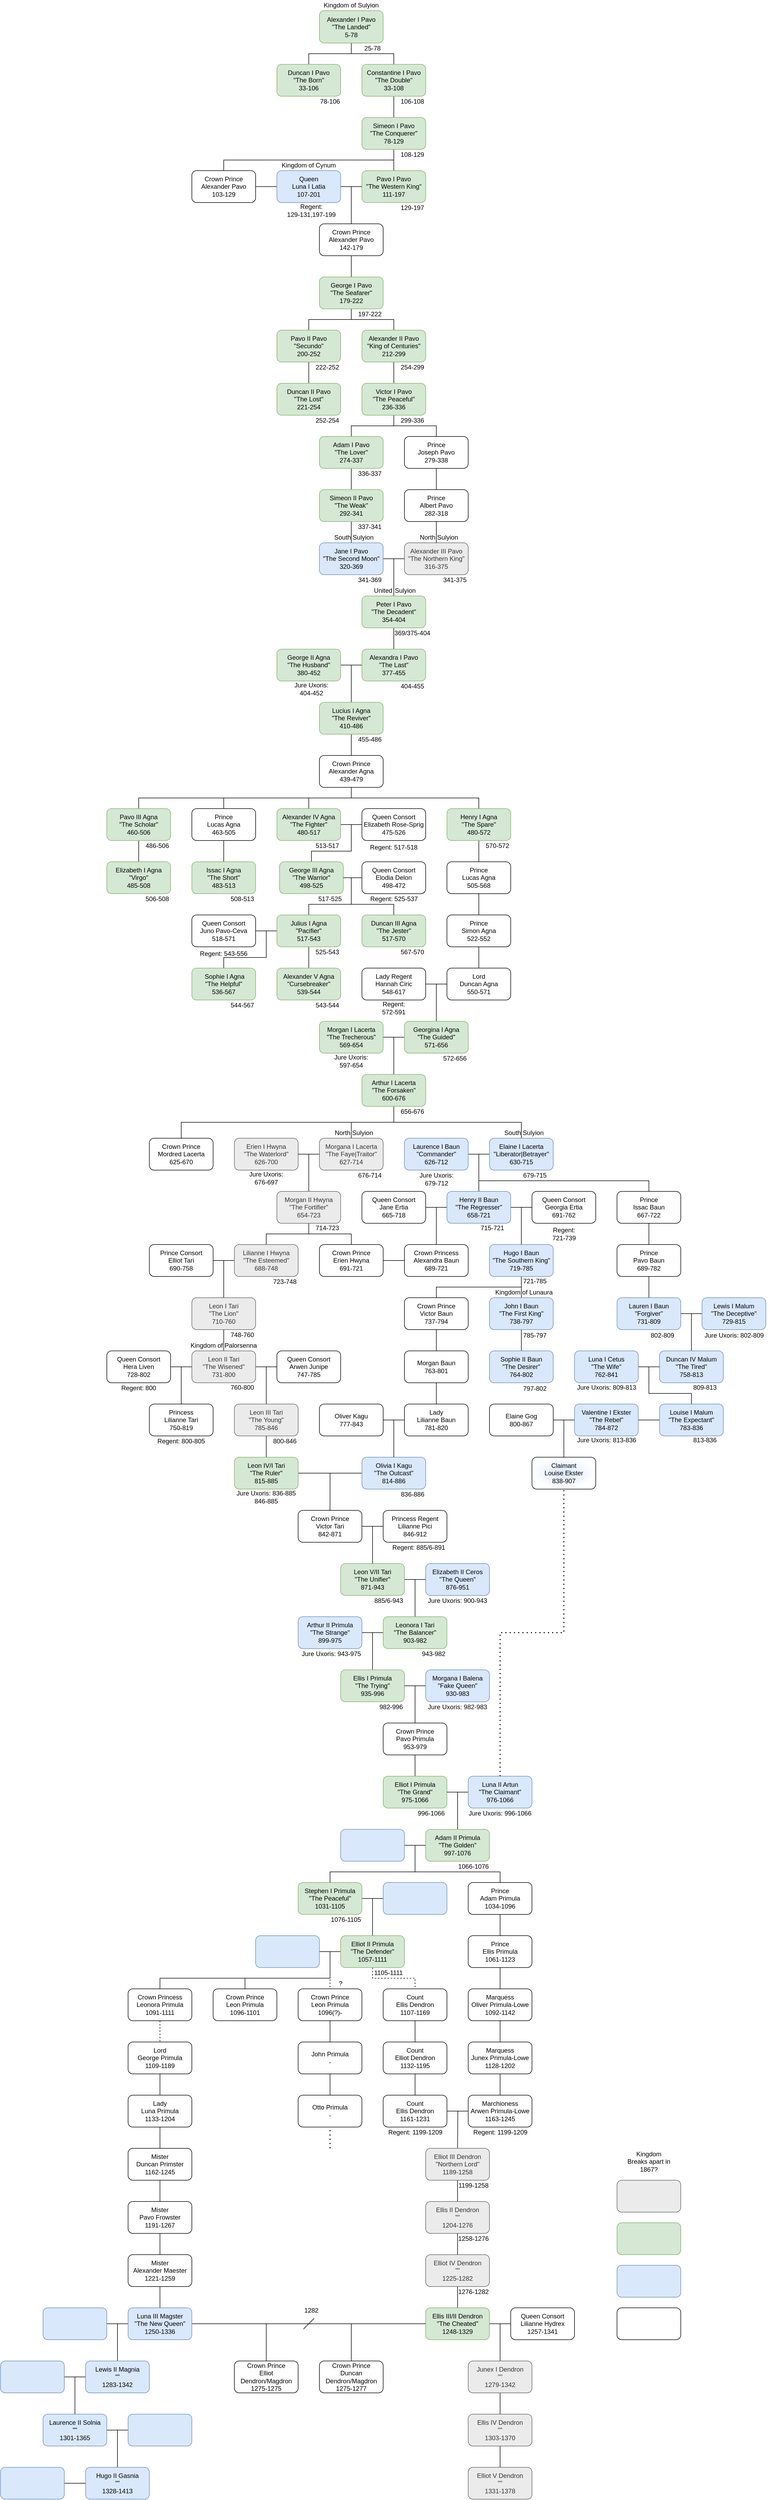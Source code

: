 <mxfile version="20.8.16" type="device"><diagram id="zyraeVjW2Bd-Q2xlx6y6" name="Page-1"><mxGraphModel dx="1615" dy="968" grid="1" gridSize="10" guides="1" tooltips="1" connect="1" arrows="1" fold="1" page="1" pageScale="1" pageWidth="850" pageHeight="1100" math="0" shadow="0"><root><mxCell id="0"/><mxCell id="1" parent="0"/><mxCell id="Yns52e4Zez9bQJnsiGdB-12" style="edgeStyle=orthogonalEdgeStyle;rounded=0;orthogonalLoop=1;jettySize=auto;html=1;exitX=0.5;exitY=1;exitDx=0;exitDy=0;entryX=0.5;entryY=0;entryDx=0;entryDy=0;fontSize=10;endArrow=none;endFill=0;" parent="1" source="Yns52e4Zez9bQJnsiGdB-1" target="Yns52e4Zez9bQJnsiGdB-6" edge="1"><mxGeometry relative="1" as="geometry"/></mxCell><mxCell id="Yns52e4Zez9bQJnsiGdB-13" style="edgeStyle=orthogonalEdgeStyle;rounded=0;orthogonalLoop=1;jettySize=auto;html=1;fontSize=10;endArrow=none;endFill=0;" parent="1" source="Yns52e4Zez9bQJnsiGdB-1" target="Yns52e4Zez9bQJnsiGdB-8" edge="1"><mxGeometry relative="1" as="geometry"/></mxCell><mxCell id="Yns52e4Zez9bQJnsiGdB-1" value="Alexander I Pavo&lt;br&gt;&quot;The Landed&quot;&lt;br&gt;5-78" style="rounded=1;whiteSpace=wrap;html=1;fillColor=#d5e8d4;strokeColor=#82b366;" parent="1" vertex="1"><mxGeometry x="600" y="39" width="120" height="61" as="geometry"/></mxCell><mxCell id="Yns52e4Zez9bQJnsiGdB-2" value="&lt;br&gt;&lt;br&gt;" style="rounded=1;whiteSpace=wrap;html=1;fillColor=#dae8fc;strokeColor=#6c8ebf;" parent="1" vertex="1"><mxGeometry x="1160" y="4280" width="120" height="60" as="geometry"/></mxCell><mxCell id="Yns52e4Zez9bQJnsiGdB-3" value="Erien I Hwyna&lt;br&gt;&quot;The Waterlord&quot;&lt;br&gt;626-700" style="rounded=1;whiteSpace=wrap;html=1;fillColor=#EBEBEB;strokeColor=#666666;fontColor=#333333;" parent="1" vertex="1"><mxGeometry x="440" y="2160" width="120" height="60" as="geometry"/></mxCell><mxCell id="Yns52e4Zez9bQJnsiGdB-4" value="Kingdom of Sulyion" style="text;html=1;strokeColor=none;fillColor=none;align=center;verticalAlign=middle;whiteSpace=wrap;rounded=0;" parent="1" vertex="1"><mxGeometry x="605" y="19" width="110" height="20" as="geometry"/></mxCell><mxCell id="Yns52e4Zez9bQJnsiGdB-5" value="25-78" style="text;html=1;strokeColor=none;fillColor=none;align=center;verticalAlign=middle;whiteSpace=wrap;rounded=0;" parent="1" vertex="1"><mxGeometry x="680" y="100" width="40" height="20" as="geometry"/></mxCell><mxCell id="Yns52e4Zez9bQJnsiGdB-6" value="Duncan I Pavo&lt;br&gt;&quot;The Born&quot;&lt;br&gt;33-106" style="rounded=1;whiteSpace=wrap;html=1;fillColor=#d5e8d4;strokeColor=#82b366;" parent="1" vertex="1"><mxGeometry x="520" y="140" width="120" height="60" as="geometry"/></mxCell><mxCell id="Yns52e4Zez9bQJnsiGdB-7" value="Kingdom Breaks apart in 1867?" style="text;html=1;strokeColor=none;fillColor=none;align=center;verticalAlign=middle;whiteSpace=wrap;rounded=0;" parent="1" vertex="1"><mxGeometry x="1175" y="4060" width="90" height="50" as="geometry"/></mxCell><mxCell id="Yns52e4Zez9bQJnsiGdB-17" style="edgeStyle=orthogonalEdgeStyle;rounded=0;orthogonalLoop=1;jettySize=auto;html=1;entryX=0.5;entryY=0;entryDx=0;entryDy=0;fontSize=10;endArrow=none;endFill=0;" parent="1" source="Yns52e4Zez9bQJnsiGdB-8" target="Yns52e4Zez9bQJnsiGdB-16" edge="1"><mxGeometry relative="1" as="geometry"/></mxCell><mxCell id="Yns52e4Zez9bQJnsiGdB-8" value="Constantine I Pavo&lt;br&gt;&quot;The Double&quot;&lt;br&gt;33-108" style="rounded=1;whiteSpace=wrap;html=1;fillColor=#d5e8d4;strokeColor=#82b366;" parent="1" vertex="1"><mxGeometry x="680" y="140" width="120" height="60" as="geometry"/></mxCell><mxCell id="Yns52e4Zez9bQJnsiGdB-14" value="78-106" style="text;html=1;strokeColor=none;fillColor=none;align=center;verticalAlign=middle;whiteSpace=wrap;rounded=0;" parent="1" vertex="1"><mxGeometry x="600" y="200" width="40" height="20" as="geometry"/></mxCell><mxCell id="Yns52e4Zez9bQJnsiGdB-20" style="edgeStyle=orthogonalEdgeStyle;rounded=0;orthogonalLoop=1;jettySize=auto;html=1;entryX=0.5;entryY=0;entryDx=0;entryDy=0;fontSize=10;endArrow=none;endFill=0;" parent="1" source="Yns52e4Zez9bQJnsiGdB-16" target="Yns52e4Zez9bQJnsiGdB-19" edge="1"><mxGeometry relative="1" as="geometry"/></mxCell><mxCell id="Yns52e4Zez9bQJnsiGdB-22" style="edgeStyle=orthogonalEdgeStyle;rounded=0;orthogonalLoop=1;jettySize=auto;html=1;entryX=0.5;entryY=0;entryDx=0;entryDy=0;fontSize=10;endArrow=none;endFill=0;exitX=0.5;exitY=1;exitDx=0;exitDy=0;startArrow=none;" parent="1" source="Yns52e4Zez9bQJnsiGdB-16" target="Yns52e4Zez9bQJnsiGdB-21" edge="1"><mxGeometry relative="1" as="geometry"><Array as="points"><mxPoint x="740" y="320"/><mxPoint x="420" y="320"/></Array></mxGeometry></mxCell><mxCell id="Yns52e4Zez9bQJnsiGdB-16" value="Simeon I Pavo&lt;br&gt;&quot;The Conquerer&quot;&lt;br&gt;78-129" style="rounded=1;whiteSpace=wrap;html=1;fillColor=#d5e8d4;strokeColor=#82b366;" parent="1" vertex="1"><mxGeometry x="680" y="240" width="120" height="60" as="geometry"/></mxCell><mxCell id="Yns52e4Zez9bQJnsiGdB-18" value="106-108" style="text;html=1;strokeColor=none;fillColor=none;align=center;verticalAlign=middle;whiteSpace=wrap;rounded=0;" parent="1" vertex="1"><mxGeometry x="750" y="200" width="50" height="20" as="geometry"/></mxCell><mxCell id="Yns52e4Zez9bQJnsiGdB-25" style="edgeStyle=orthogonalEdgeStyle;rounded=0;orthogonalLoop=1;jettySize=auto;html=1;fontSize=12;endArrow=none;endFill=0;" parent="1" source="Yns52e4Zez9bQJnsiGdB-19" target="Yns52e4Zez9bQJnsiGdB-23" edge="1"><mxGeometry relative="1" as="geometry"/></mxCell><mxCell id="Yns52e4Zez9bQJnsiGdB-34" style="edgeStyle=orthogonalEdgeStyle;rounded=0;orthogonalLoop=1;jettySize=auto;html=1;fontSize=12;endArrow=none;endFill=0;" parent="1" source="Yns52e4Zez9bQJnsiGdB-19" target="Yns52e4Zez9bQJnsiGdB-32" edge="1"><mxGeometry relative="1" as="geometry"><Array as="points"><mxPoint x="660" y="370"/></Array></mxGeometry></mxCell><mxCell id="Yns52e4Zez9bQJnsiGdB-19" value="Pavo I Pavo&lt;br&gt;&quot;The Western King&quot;&lt;br&gt;111-197" style="rounded=1;whiteSpace=wrap;html=1;fillColor=#d5e8d4;strokeColor=#82b366;" parent="1" vertex="1"><mxGeometry x="680" y="340" width="120" height="60" as="geometry"/></mxCell><mxCell id="Yns52e4Zez9bQJnsiGdB-24" style="edgeStyle=orthogonalEdgeStyle;rounded=0;orthogonalLoop=1;jettySize=auto;html=1;entryX=0;entryY=0.5;entryDx=0;entryDy=0;fontSize=12;endArrow=none;endFill=0;" parent="1" source="Yns52e4Zez9bQJnsiGdB-21" target="Yns52e4Zez9bQJnsiGdB-23" edge="1"><mxGeometry relative="1" as="geometry"/></mxCell><mxCell id="Yns52e4Zez9bQJnsiGdB-21" value="&lt;font style=&quot;font-size: 12px;&quot;&gt;Crown Prince&lt;br&gt;Alexander Pavo&lt;br&gt;103-129&lt;/font&gt;" style="rounded=1;whiteSpace=wrap;html=1;fontSize=10;" parent="1" vertex="1"><mxGeometry x="360" y="340" width="120" height="60" as="geometry"/></mxCell><mxCell id="Yns52e4Zez9bQJnsiGdB-23" value="&lt;font style=&quot;font-size: 12px;&quot;&gt;Queen&lt;br&gt;Luna I Latia&lt;br&gt;107-201&lt;/font&gt;" style="rounded=1;whiteSpace=wrap;html=1;fontSize=10;fillColor=#dae8fc;strokeColor=#6c8ebf;" parent="1" vertex="1"><mxGeometry x="520" y="340" width="120" height="60" as="geometry"/></mxCell><mxCell id="Yns52e4Zez9bQJnsiGdB-27" value="Kingdom of Cynum" style="text;html=1;strokeColor=none;fillColor=none;align=center;verticalAlign=middle;whiteSpace=wrap;rounded=0;" parent="1" vertex="1"><mxGeometry x="525" y="320" width="110" height="20" as="geometry"/></mxCell><mxCell id="Yns52e4Zez9bQJnsiGdB-29" value="108-129" style="text;html=1;strokeColor=none;fillColor=none;align=center;verticalAlign=middle;whiteSpace=wrap;rounded=0;" parent="1" vertex="1"><mxGeometry x="750" y="300" width="50" height="20" as="geometry"/></mxCell><mxCell id="Yns52e4Zez9bQJnsiGdB-36" value="" style="edgeStyle=orthogonalEdgeStyle;rounded=0;orthogonalLoop=1;jettySize=auto;html=1;fontSize=12;endArrow=none;endFill=0;" parent="1" source="Yns52e4Zez9bQJnsiGdB-32" target="Yns52e4Zez9bQJnsiGdB-33" edge="1"><mxGeometry relative="1" as="geometry"/></mxCell><mxCell id="Yns52e4Zez9bQJnsiGdB-32" value="&lt;font style=&quot;font-size: 12px;&quot;&gt;Crown Prince&lt;br&gt;Alexander Pavo&lt;br&gt;142-179&lt;/font&gt;" style="rounded=1;whiteSpace=wrap;html=1;fontSize=10;" parent="1" vertex="1"><mxGeometry x="600" y="440" width="120" height="60" as="geometry"/></mxCell><mxCell id="Yns52e4Zez9bQJnsiGdB-39" style="edgeStyle=orthogonalEdgeStyle;rounded=0;orthogonalLoop=1;jettySize=auto;html=1;entryX=0.5;entryY=0;entryDx=0;entryDy=0;fontSize=12;endArrow=none;endFill=0;" parent="1" source="Yns52e4Zez9bQJnsiGdB-33" target="Yns52e4Zez9bQJnsiGdB-38" edge="1"><mxGeometry relative="1" as="geometry"/></mxCell><mxCell id="Yns52e4Zez9bQJnsiGdB-43" style="edgeStyle=orthogonalEdgeStyle;rounded=0;orthogonalLoop=1;jettySize=auto;html=1;entryX=0.5;entryY=0;entryDx=0;entryDy=0;fontSize=12;endArrow=none;endFill=0;" parent="1" source="Yns52e4Zez9bQJnsiGdB-33" target="Yns52e4Zez9bQJnsiGdB-40" edge="1"><mxGeometry relative="1" as="geometry"/></mxCell><mxCell id="Yns52e4Zez9bQJnsiGdB-33" value="George I Pavo&lt;br&gt;&quot;The Seafarer&quot;&lt;br&gt;179-222" style="rounded=1;whiteSpace=wrap;html=1;fillColor=#d5e8d4;strokeColor=#82b366;" parent="1" vertex="1"><mxGeometry x="600" y="540" width="120" height="60" as="geometry"/></mxCell><mxCell id="Yns52e4Zez9bQJnsiGdB-35" value="129-197" style="text;html=1;strokeColor=none;fillColor=none;align=center;verticalAlign=middle;whiteSpace=wrap;rounded=0;" parent="1" vertex="1"><mxGeometry x="750" y="400" width="50" height="20" as="geometry"/></mxCell><mxCell id="Yns52e4Zez9bQJnsiGdB-37" value="Regent:&lt;br&gt;129-131,197-199" style="text;html=1;strokeColor=none;fillColor=none;align=center;verticalAlign=middle;whiteSpace=wrap;rounded=0;fontSize=12;" parent="1" vertex="1"><mxGeometry x="535" y="400" width="100" height="30" as="geometry"/></mxCell><mxCell id="Yns52e4Zez9bQJnsiGdB-42" style="edgeStyle=orthogonalEdgeStyle;rounded=0;orthogonalLoop=1;jettySize=auto;html=1;entryX=0.5;entryY=0;entryDx=0;entryDy=0;fontSize=12;endArrow=none;endFill=0;" parent="1" source="Yns52e4Zez9bQJnsiGdB-38" target="Yns52e4Zez9bQJnsiGdB-41" edge="1"><mxGeometry relative="1" as="geometry"/></mxCell><mxCell id="Yns52e4Zez9bQJnsiGdB-38" value="Pavo II Pavo&lt;br&gt;&quot;Secundo&quot;&lt;br&gt;200-252" style="rounded=1;whiteSpace=wrap;html=1;fillColor=#d5e8d4;strokeColor=#82b366;" parent="1" vertex="1"><mxGeometry x="520" y="640" width="120" height="60" as="geometry"/></mxCell><mxCell id="Yns52e4Zez9bQJnsiGdB-47" style="edgeStyle=orthogonalEdgeStyle;rounded=0;orthogonalLoop=1;jettySize=auto;html=1;entryX=0.5;entryY=0;entryDx=0;entryDy=0;fontSize=12;endArrow=none;endFill=0;" parent="1" source="Yns52e4Zez9bQJnsiGdB-40" target="Yns52e4Zez9bQJnsiGdB-46" edge="1"><mxGeometry relative="1" as="geometry"/></mxCell><mxCell id="Yns52e4Zez9bQJnsiGdB-40" value="Alexander II Pavo&lt;br&gt;&quot;King of Centuries&quot;&lt;br&gt;212-299" style="rounded=1;whiteSpace=wrap;html=1;fillColor=#d5e8d4;strokeColor=#82b366;" parent="1" vertex="1"><mxGeometry x="680" y="640" width="120" height="60" as="geometry"/></mxCell><mxCell id="Yns52e4Zez9bQJnsiGdB-41" value="Duncan II Pavo&lt;br&gt;&quot;The Lost&quot;&lt;br&gt;221-254" style="rounded=1;whiteSpace=wrap;html=1;fillColor=#d5e8d4;strokeColor=#82b366;" parent="1" vertex="1"><mxGeometry x="520" y="740" width="120" height="60" as="geometry"/></mxCell><mxCell id="Yns52e4Zez9bQJnsiGdB-44" value="197-222" style="text;html=1;strokeColor=none;fillColor=none;align=center;verticalAlign=middle;whiteSpace=wrap;rounded=0;" parent="1" vertex="1"><mxGeometry x="670" y="600" width="50" height="20" as="geometry"/></mxCell><mxCell id="1V0PkYinogMniD-irILl-4" style="edgeStyle=orthogonalEdgeStyle;rounded=0;orthogonalLoop=1;jettySize=auto;html=1;endArrow=none;endFill=0;" parent="1" source="Yns52e4Zez9bQJnsiGdB-46" target="1V0PkYinogMniD-irILl-2" edge="1"><mxGeometry relative="1" as="geometry"><Array as="points"><mxPoint x="740" y="820"/><mxPoint x="660" y="820"/></Array></mxGeometry></mxCell><mxCell id="1V0PkYinogMniD-irILl-5" style="edgeStyle=orthogonalEdgeStyle;rounded=0;orthogonalLoop=1;jettySize=auto;html=1;entryX=0.5;entryY=0;entryDx=0;entryDy=0;endArrow=none;endFill=0;" parent="1" source="Yns52e4Zez9bQJnsiGdB-46" target="1V0PkYinogMniD-irILl-3" edge="1"><mxGeometry relative="1" as="geometry"/></mxCell><mxCell id="Yns52e4Zez9bQJnsiGdB-46" value="Victor I Pavo&lt;br&gt;&quot;The Peaceful&quot;&lt;br&gt;236-336" style="rounded=1;whiteSpace=wrap;html=1;fillColor=#d5e8d4;strokeColor=#82b366;" parent="1" vertex="1"><mxGeometry x="680" y="740" width="120" height="60" as="geometry"/></mxCell><mxCell id="Yns52e4Zez9bQJnsiGdB-48" value="222-252" style="text;html=1;strokeColor=none;fillColor=none;align=center;verticalAlign=middle;whiteSpace=wrap;rounded=0;" parent="1" vertex="1"><mxGeometry x="590" y="700" width="50" height="20" as="geometry"/></mxCell><mxCell id="Yns52e4Zez9bQJnsiGdB-49" value="252-254" style="text;html=1;strokeColor=none;fillColor=none;align=center;verticalAlign=middle;whiteSpace=wrap;rounded=0;" parent="1" vertex="1"><mxGeometry x="590" y="800" width="50" height="20" as="geometry"/></mxCell><mxCell id="Yns52e4Zez9bQJnsiGdB-50" value="254-299" style="text;html=1;strokeColor=none;fillColor=none;align=center;verticalAlign=middle;whiteSpace=wrap;rounded=0;" parent="1" vertex="1"><mxGeometry x="750" y="700" width="50" height="20" as="geometry"/></mxCell><mxCell id="Yns52e4Zez9bQJnsiGdB-51" value="299-336" style="text;html=1;strokeColor=none;fillColor=none;align=center;verticalAlign=middle;whiteSpace=wrap;rounded=0;" parent="1" vertex="1"><mxGeometry x="750" y="800" width="50" height="20" as="geometry"/></mxCell><mxCell id="1V0PkYinogMniD-irILl-10" style="edgeStyle=orthogonalEdgeStyle;rounded=0;orthogonalLoop=1;jettySize=auto;html=1;entryX=0.5;entryY=0;entryDx=0;entryDy=0;endArrow=none;endFill=0;" parent="1" source="1V0PkYinogMniD-irILl-2" target="1V0PkYinogMniD-irILl-6" edge="1"><mxGeometry relative="1" as="geometry"/></mxCell><mxCell id="1V0PkYinogMniD-irILl-2" value="Adam I Pavo&lt;br&gt;&quot;The Lover&quot;&lt;br&gt;274-337" style="rounded=1;whiteSpace=wrap;html=1;fillColor=#d5e8d4;strokeColor=#82b366;" parent="1" vertex="1"><mxGeometry x="600" y="840" width="120" height="60" as="geometry"/></mxCell><mxCell id="1V0PkYinogMniD-irILl-12" style="edgeStyle=orthogonalEdgeStyle;rounded=0;orthogonalLoop=1;jettySize=auto;html=1;entryX=0.5;entryY=0;entryDx=0;entryDy=0;endArrow=none;endFill=0;" parent="1" source="1V0PkYinogMniD-irILl-3" target="1V0PkYinogMniD-irILl-8" edge="1"><mxGeometry relative="1" as="geometry"/></mxCell><mxCell id="1V0PkYinogMniD-irILl-3" value="Prince&lt;br&gt;Joseph Pavo&lt;br&gt;279-338" style="rounded=1;whiteSpace=wrap;html=1;" parent="1" vertex="1"><mxGeometry x="760" y="840" width="120" height="60" as="geometry"/></mxCell><mxCell id="1V0PkYinogMniD-irILl-11" style="edgeStyle=orthogonalEdgeStyle;rounded=0;orthogonalLoop=1;jettySize=auto;html=1;entryX=0.5;entryY=0;entryDx=0;entryDy=0;endArrow=none;endFill=0;" parent="1" source="1V0PkYinogMniD-irILl-6" target="1V0PkYinogMniD-irILl-9" edge="1"><mxGeometry relative="1" as="geometry"/></mxCell><mxCell id="1V0PkYinogMniD-irILl-6" value="Simeon II Pavo&lt;br&gt;&quot;The Weak&quot;&lt;br&gt;292-341" style="rounded=1;whiteSpace=wrap;html=1;fillColor=#d5e8d4;strokeColor=#82b366;" parent="1" vertex="1"><mxGeometry x="600" y="940" width="120" height="60" as="geometry"/></mxCell><mxCell id="1V0PkYinogMniD-irILl-24" style="edgeStyle=orthogonalEdgeStyle;rounded=0;orthogonalLoop=1;jettySize=auto;html=1;entryX=0.5;entryY=0;entryDx=0;entryDy=0;endArrow=none;endFill=0;" parent="1" source="1V0PkYinogMniD-irILl-7" target="1V0PkYinogMniD-irILl-18" edge="1"><mxGeometry relative="1" as="geometry"><Array as="points"><mxPoint x="740" y="1070"/></Array></mxGeometry></mxCell><mxCell id="1V0PkYinogMniD-irILl-7" value="Alexander III Pavo&lt;br&gt;&quot;The Northern King&quot;&lt;br&gt;316-375" style="rounded=1;whiteSpace=wrap;html=1;fillColor=#EBEBEB;strokeColor=#666666;fontColor=#333333;" parent="1" vertex="1"><mxGeometry x="760" y="1040" width="120" height="60" as="geometry"/></mxCell><mxCell id="1V0PkYinogMniD-irILl-13" style="edgeStyle=orthogonalEdgeStyle;rounded=0;orthogonalLoop=1;jettySize=auto;html=1;entryX=0.5;entryY=0;entryDx=0;entryDy=0;endArrow=none;endFill=0;" parent="1" source="1V0PkYinogMniD-irILl-8" target="1V0PkYinogMniD-irILl-7" edge="1"><mxGeometry relative="1" as="geometry"/></mxCell><mxCell id="1V0PkYinogMniD-irILl-8" value="Prince&lt;br&gt;Albert Pavo&lt;br&gt;282-318" style="rounded=1;whiteSpace=wrap;html=1;" parent="1" vertex="1"><mxGeometry x="760" y="940" width="120" height="60" as="geometry"/></mxCell><mxCell id="1V0PkYinogMniD-irILl-14" style="edgeStyle=orthogonalEdgeStyle;rounded=0;orthogonalLoop=1;jettySize=auto;html=1;entryX=0;entryY=0.5;entryDx=0;entryDy=0;endArrow=none;endFill=0;" parent="1" source="1V0PkYinogMniD-irILl-9" target="1V0PkYinogMniD-irILl-7" edge="1"><mxGeometry relative="1" as="geometry"/></mxCell><mxCell id="1V0PkYinogMniD-irILl-9" value="Jane I Pavo&lt;br&gt;&quot;The Second Moon&quot;&lt;br&gt;320-369" style="rounded=1;whiteSpace=wrap;html=1;fillColor=#dae8fc;strokeColor=#6c8ebf;" parent="1" vertex="1"><mxGeometry x="600" y="1040" width="120" height="60" as="geometry"/></mxCell><mxCell id="1V0PkYinogMniD-irILl-15" value="North Sulyion" style="text;html=1;strokeColor=none;fillColor=none;align=center;verticalAlign=middle;whiteSpace=wrap;rounded=0;" parent="1" vertex="1"><mxGeometry x="770" y="1020" width="110" height="20" as="geometry"/></mxCell><mxCell id="1V0PkYinogMniD-irILl-17" value="South Sulyion" style="text;html=1;strokeColor=none;fillColor=none;align=center;verticalAlign=middle;whiteSpace=wrap;rounded=0;" parent="1" vertex="1"><mxGeometry x="610" y="1020" width="110" height="20" as="geometry"/></mxCell><mxCell id="1V0PkYinogMniD-irILl-31" style="edgeStyle=orthogonalEdgeStyle;rounded=0;orthogonalLoop=1;jettySize=auto;html=1;entryX=0.5;entryY=0;entryDx=0;entryDy=0;endArrow=none;endFill=0;" parent="1" source="1V0PkYinogMniD-irILl-18" target="1V0PkYinogMniD-irILl-29" edge="1"><mxGeometry relative="1" as="geometry"/></mxCell><mxCell id="1V0PkYinogMniD-irILl-18" value="Peter I Pavo&lt;br&gt;&quot;The Decadent&quot;&lt;br&gt;354-404" style="rounded=1;whiteSpace=wrap;html=1;fillColor=#d5e8d4;strokeColor=#82b366;" parent="1" vertex="1"><mxGeometry x="680" y="1140" width="120" height="60" as="geometry"/></mxCell><mxCell id="1V0PkYinogMniD-irILl-23" value="&lt;br&gt;&lt;br&gt;" style="rounded=1;whiteSpace=wrap;html=1;" parent="1" vertex="1"><mxGeometry x="1160" y="4360" width="120" height="60" as="geometry"/></mxCell><mxCell id="1V0PkYinogMniD-irILl-25" value="&amp;nbsp;Sulyion" style="text;html=1;strokeColor=none;fillColor=none;align=center;verticalAlign=middle;whiteSpace=wrap;rounded=0;movable=1;resizable=1;rotatable=1;deletable=1;editable=1;connectable=1;points=[[0,0,0,0,0],[0,0.25,0,0,0],[0,0.5,0,0,0],[0,0.75,0,0,0],[0,1,0,0,0],[0.25,0,0,0,0],[0.25,1,0,0,0],[0.47,0,0,0,0],[0.47,1,0,0,0],[0.75,0,0,0,0],[0.75,1,0,0,0],[1,0,0,0,0],[1,0.25,0,0,0],[1,0.5,0,0,0],[1,0.75,0,0,0],[1,1,0,0,0]];" parent="1" vertex="1"><mxGeometry x="740" y="1120" width="40" height="20" as="geometry"/></mxCell><mxCell id="1V0PkYinogMniD-irILl-27" value="United" style="text;html=1;strokeColor=none;fillColor=none;align=center;verticalAlign=middle;whiteSpace=wrap;rounded=0;movable=1;resizable=1;rotatable=1;deletable=1;editable=1;connectable=1;points=[[0,0,0,0,0],[0,0.25,0,0,0],[0,0.5,0,0,0],[0,0.75,0,0,0],[0,1,0,0,0],[0.25,0,0,0,0],[0.25,1,0,0,0],[0.47,0,0,0,0],[0.47,1,0,0,0],[0.75,0,0,0,0],[0.75,1,0,0,0],[1,0,0,0,0],[1,0.25,0,0,0],[1,0.5,0,0,0],[1,0.75,0,0,0],[1,1,0,0,0]];" parent="1" vertex="1"><mxGeometry x="700" y="1120" width="40" height="20" as="geometry"/></mxCell><mxCell id="1V0PkYinogMniD-irILl-28" value="336-337" style="text;html=1;strokeColor=none;fillColor=none;align=center;verticalAlign=middle;whiteSpace=wrap;rounded=0;" parent="1" vertex="1"><mxGeometry x="670" y="900" width="50" height="20" as="geometry"/></mxCell><mxCell id="1V0PkYinogMniD-irILl-33" style="edgeStyle=orthogonalEdgeStyle;rounded=0;orthogonalLoop=1;jettySize=auto;html=1;entryX=1;entryY=0.5;entryDx=0;entryDy=0;endArrow=none;endFill=0;" parent="1" source="1V0PkYinogMniD-irILl-29" target="1V0PkYinogMniD-irILl-32" edge="1"><mxGeometry relative="1" as="geometry"/></mxCell><mxCell id="1V0PkYinogMniD-irILl-39" style="edgeStyle=orthogonalEdgeStyle;rounded=0;orthogonalLoop=1;jettySize=auto;html=1;entryX=0.5;entryY=0;entryDx=0;entryDy=0;endArrow=none;endFill=0;" parent="1" source="1V0PkYinogMniD-irILl-29" target="1V0PkYinogMniD-irILl-38" edge="1"><mxGeometry relative="1" as="geometry"><Array as="points"><mxPoint x="660" y="1270"/></Array></mxGeometry></mxCell><mxCell id="1V0PkYinogMniD-irILl-29" value="Alexandra I Pavo&lt;br&gt;&quot;The Last&quot;&lt;br&gt;377-455" style="rounded=1;whiteSpace=wrap;html=1;fillColor=#d5e8d4;strokeColor=#82b366;" parent="1" vertex="1"><mxGeometry x="680" y="1240" width="120" height="60" as="geometry"/></mxCell><mxCell id="1V0PkYinogMniD-irILl-32" value="George II Agna&lt;br&gt;&quot;The Husband&quot;&lt;br&gt;380-452" style="rounded=1;whiteSpace=wrap;html=1;fillColor=#d5e8d4;strokeColor=#82b366;" parent="1" vertex="1"><mxGeometry x="520" y="1240" width="120" height="60" as="geometry"/></mxCell><mxCell id="1V0PkYinogMniD-irILl-34" value="337-341" style="text;html=1;strokeColor=none;fillColor=none;align=center;verticalAlign=middle;whiteSpace=wrap;rounded=0;" parent="1" vertex="1"><mxGeometry x="670" y="1000" width="50" height="20" as="geometry"/></mxCell><mxCell id="1V0PkYinogMniD-irILl-35" value="341-369" style="text;html=1;strokeColor=none;fillColor=none;align=center;verticalAlign=middle;whiteSpace=wrap;rounded=0;" parent="1" vertex="1"><mxGeometry x="670" y="1100" width="50" height="20" as="geometry"/></mxCell><mxCell id="1V0PkYinogMniD-irILl-36" value="341-375" style="text;html=1;strokeColor=none;fillColor=none;align=center;verticalAlign=middle;whiteSpace=wrap;rounded=0;" parent="1" vertex="1"><mxGeometry x="830" y="1100" width="50" height="20" as="geometry"/></mxCell><mxCell id="1V0PkYinogMniD-irILl-37" value="369/375-404" style="text;html=1;strokeColor=none;fillColor=none;align=center;verticalAlign=middle;whiteSpace=wrap;rounded=0;" parent="1" vertex="1"><mxGeometry x="740" y="1200" width="70" height="20" as="geometry"/></mxCell><mxCell id="j6bOyk4aHJez_X9jCBpq-2" style="edgeStyle=orthogonalEdgeStyle;rounded=0;orthogonalLoop=1;jettySize=auto;html=1;entryX=0.5;entryY=0;entryDx=0;entryDy=0;endArrow=none;endFill=0;" parent="1" source="1V0PkYinogMniD-irILl-38" target="j6bOyk4aHJez_X9jCBpq-1" edge="1"><mxGeometry relative="1" as="geometry"/></mxCell><mxCell id="1V0PkYinogMniD-irILl-38" value="Lucius I Agna&lt;br&gt;&quot;The Reviver&quot;&lt;br&gt;410-486" style="rounded=1;whiteSpace=wrap;html=1;fillColor=#d5e8d4;strokeColor=#82b366;" parent="1" vertex="1"><mxGeometry x="600" y="1340" width="120" height="60" as="geometry"/></mxCell><mxCell id="1V0PkYinogMniD-irILl-40" value="404-455" style="text;html=1;strokeColor=none;fillColor=none;align=center;verticalAlign=middle;whiteSpace=wrap;rounded=0;" parent="1" vertex="1"><mxGeometry x="750" y="1300" width="50" height="20" as="geometry"/></mxCell><mxCell id="1V0PkYinogMniD-irILl-41" value="Jure Uxoris:&lt;br&gt;404-452" style="text;html=1;strokeColor=none;fillColor=none;align=center;verticalAlign=middle;whiteSpace=wrap;rounded=0;" parent="1" vertex="1"><mxGeometry x="545" y="1300" width="80" height="30" as="geometry"/></mxCell><mxCell id="1V0PkYinogMniD-irILl-42" value="455-486" style="text;html=1;strokeColor=none;fillColor=none;align=center;verticalAlign=middle;whiteSpace=wrap;rounded=0;" parent="1" vertex="1"><mxGeometry x="670" y="1400" width="50" height="20" as="geometry"/></mxCell><mxCell id="j6bOyk4aHJez_X9jCBpq-4" style="edgeStyle=orthogonalEdgeStyle;rounded=0;orthogonalLoop=1;jettySize=auto;html=1;entryX=0.5;entryY=0;entryDx=0;entryDy=0;endArrow=none;endFill=0;" parent="1" source="j6bOyk4aHJez_X9jCBpq-1" target="j6bOyk4aHJez_X9jCBpq-3" edge="1"><mxGeometry relative="1" as="geometry"><Array as="points"><mxPoint x="660" y="1520"/><mxPoint x="260" y="1520"/></Array></mxGeometry></mxCell><mxCell id="j6bOyk4aHJez_X9jCBpq-8" style="edgeStyle=orthogonalEdgeStyle;rounded=0;orthogonalLoop=1;jettySize=auto;html=1;entryX=0.5;entryY=0;entryDx=0;entryDy=0;endArrow=none;endFill=0;" parent="1" source="j6bOyk4aHJez_X9jCBpq-1" target="j6bOyk4aHJez_X9jCBpq-7" edge="1"><mxGeometry relative="1" as="geometry"><Array as="points"><mxPoint x="660" y="1520"/><mxPoint x="420" y="1520"/></Array></mxGeometry></mxCell><mxCell id="j6bOyk4aHJez_X9jCBpq-14" style="edgeStyle=orthogonalEdgeStyle;rounded=0;orthogonalLoop=1;jettySize=auto;html=1;endArrow=none;endFill=0;" parent="1" source="j6bOyk4aHJez_X9jCBpq-1" target="j6bOyk4aHJez_X9jCBpq-12" edge="1"><mxGeometry relative="1" as="geometry"/></mxCell><mxCell id="j6bOyk4aHJez_X9jCBpq-15" style="edgeStyle=orthogonalEdgeStyle;rounded=0;orthogonalLoop=1;jettySize=auto;html=1;endArrow=none;endFill=0;" parent="1" source="j6bOyk4aHJez_X9jCBpq-1" target="j6bOyk4aHJez_X9jCBpq-13" edge="1"><mxGeometry relative="1" as="geometry"><Array as="points"><mxPoint x="660" y="1520"/><mxPoint x="900" y="1520"/></Array></mxGeometry></mxCell><mxCell id="j6bOyk4aHJez_X9jCBpq-1" value="Crown Prince&lt;br&gt;Alexander Agna&lt;br&gt;439-479" style="rounded=1;whiteSpace=wrap;html=1;" parent="1" vertex="1"><mxGeometry x="600" y="1440" width="120" height="60" as="geometry"/></mxCell><mxCell id="j6bOyk4aHJez_X9jCBpq-6" style="edgeStyle=orthogonalEdgeStyle;rounded=0;orthogonalLoop=1;jettySize=auto;html=1;entryX=0.5;entryY=0;entryDx=0;entryDy=0;endArrow=none;endFill=0;" parent="1" source="j6bOyk4aHJez_X9jCBpq-3" target="j6bOyk4aHJez_X9jCBpq-5" edge="1"><mxGeometry relative="1" as="geometry"/></mxCell><mxCell id="j6bOyk4aHJez_X9jCBpq-3" value="Pavo III Agna&lt;br&gt;&quot;The Scholar&quot;&lt;br&gt;460-506" style="rounded=1;whiteSpace=wrap;html=1;fillColor=#d5e8d4;strokeColor=#82b366;" parent="1" vertex="1"><mxGeometry x="200" y="1540" width="120" height="60" as="geometry"/></mxCell><mxCell id="j6bOyk4aHJez_X9jCBpq-5" value="Elizabeth I Agna&lt;br&gt;&quot;Virgo&quot;&lt;br&gt;485-508" style="rounded=1;whiteSpace=wrap;html=1;fillColor=#d5e8d4;strokeColor=#82b366;" parent="1" vertex="1"><mxGeometry x="200" y="1640" width="120" height="60" as="geometry"/></mxCell><mxCell id="j6bOyk4aHJez_X9jCBpq-10" style="edgeStyle=orthogonalEdgeStyle;rounded=0;orthogonalLoop=1;jettySize=auto;html=1;endArrow=none;endFill=0;" parent="1" source="j6bOyk4aHJez_X9jCBpq-7" target="j6bOyk4aHJez_X9jCBpq-9" edge="1"><mxGeometry relative="1" as="geometry"/></mxCell><mxCell id="j6bOyk4aHJez_X9jCBpq-7" value="Prince&lt;br&gt;Lucas Agna&lt;br&gt;463-505" style="rounded=1;whiteSpace=wrap;html=1;" parent="1" vertex="1"><mxGeometry x="360" y="1540" width="120" height="60" as="geometry"/></mxCell><mxCell id="j6bOyk4aHJez_X9jCBpq-9" value="Issac I Agna&lt;br&gt;&quot;The Short&quot;&lt;br&gt;483-513" style="rounded=1;whiteSpace=wrap;html=1;fillColor=#d5e8d4;strokeColor=#82b366;" parent="1" vertex="1"><mxGeometry x="360" y="1640" width="120" height="60" as="geometry"/></mxCell><mxCell id="j6bOyk4aHJez_X9jCBpq-17" style="edgeStyle=orthogonalEdgeStyle;rounded=0;orthogonalLoop=1;jettySize=auto;html=1;entryX=0.5;entryY=0;entryDx=0;entryDy=0;endArrow=none;endFill=0;" parent="1" source="j6bOyk4aHJez_X9jCBpq-12" target="j6bOyk4aHJez_X9jCBpq-16" edge="1"><mxGeometry relative="1" as="geometry"><Array as="points"><mxPoint x="660" y="1570"/><mxPoint x="660" y="1620"/><mxPoint x="585" y="1620"/></Array></mxGeometry></mxCell><mxCell id="j6bOyk4aHJez_X9jCBpq-33" style="edgeStyle=orthogonalEdgeStyle;rounded=0;orthogonalLoop=1;jettySize=auto;html=1;entryX=0;entryY=0.5;entryDx=0;entryDy=0;endArrow=none;endFill=0;" parent="1" source="j6bOyk4aHJez_X9jCBpq-12" target="j6bOyk4aHJez_X9jCBpq-32" edge="1"><mxGeometry relative="1" as="geometry"/></mxCell><mxCell id="j6bOyk4aHJez_X9jCBpq-12" value="Alexander IV Agna&lt;br&gt;&quot;The Fighter&quot;&lt;br&gt;480-517" style="rounded=1;whiteSpace=wrap;html=1;fillColor=#d5e8d4;strokeColor=#82b366;" parent="1" vertex="1"><mxGeometry x="520" y="1540" width="120" height="60" as="geometry"/></mxCell><mxCell id="j6bOyk4aHJez_X9jCBpq-29" style="edgeStyle=orthogonalEdgeStyle;rounded=0;orthogonalLoop=1;jettySize=auto;html=1;entryX=0.5;entryY=0;entryDx=0;entryDy=0;endArrow=none;endFill=0;" parent="1" source="j6bOyk4aHJez_X9jCBpq-13" target="j6bOyk4aHJez_X9jCBpq-26" edge="1"><mxGeometry relative="1" as="geometry"/></mxCell><mxCell id="j6bOyk4aHJez_X9jCBpq-13" value="Henry I Agna&lt;br&gt;&quot;The Spare&quot;&lt;br&gt;480-572" style="rounded=1;whiteSpace=wrap;html=1;fillColor=#d5e8d4;strokeColor=#82b366;" parent="1" vertex="1"><mxGeometry x="840" y="1540" width="120" height="60" as="geometry"/></mxCell><mxCell id="j6bOyk4aHJez_X9jCBpq-22" style="edgeStyle=orthogonalEdgeStyle;rounded=0;orthogonalLoop=1;jettySize=auto;html=1;entryX=0.5;entryY=0;entryDx=0;entryDy=0;endArrow=none;endFill=0;" parent="1" source="j6bOyk4aHJez_X9jCBpq-16" target="j6bOyk4aHJez_X9jCBpq-18" edge="1"><mxGeometry relative="1" as="geometry"><Array as="points"><mxPoint x="660" y="1670"/><mxPoint x="660" y="1720"/><mxPoint x="580" y="1720"/></Array></mxGeometry></mxCell><mxCell id="j6bOyk4aHJez_X9jCBpq-23" style="edgeStyle=orthogonalEdgeStyle;rounded=0;orthogonalLoop=1;jettySize=auto;html=1;entryX=0.5;entryY=0;entryDx=0;entryDy=0;endArrow=none;endFill=0;" parent="1" source="j6bOyk4aHJez_X9jCBpq-16" target="j6bOyk4aHJez_X9jCBpq-19" edge="1"><mxGeometry relative="1" as="geometry"><Array as="points"><mxPoint x="660" y="1670"/><mxPoint x="660" y="1720"/><mxPoint x="740" y="1720"/></Array></mxGeometry></mxCell><mxCell id="j6bOyk4aHJez_X9jCBpq-16" value="George III Agna&lt;br&gt;&quot;The Warrior&quot;&lt;br&gt;498-525" style="rounded=1;whiteSpace=wrap;html=1;fillColor=#d5e8d4;strokeColor=#82b366;" parent="1" vertex="1"><mxGeometry x="525" y="1640" width="120" height="60" as="geometry"/></mxCell><mxCell id="j6bOyk4aHJez_X9jCBpq-24" style="edgeStyle=orthogonalEdgeStyle;rounded=0;orthogonalLoop=1;jettySize=auto;html=1;entryX=0.5;entryY=0;entryDx=0;entryDy=0;endArrow=none;endFill=0;" parent="1" source="j6bOyk4aHJez_X9jCBpq-18" target="j6bOyk4aHJez_X9jCBpq-21" edge="1"><mxGeometry relative="1" as="geometry"><Array as="points"><mxPoint x="580" y="1810"/><mxPoint x="580" y="1810"/></Array></mxGeometry></mxCell><mxCell id="j6bOyk4aHJez_X9jCBpq-25" style="edgeStyle=orthogonalEdgeStyle;rounded=0;orthogonalLoop=1;jettySize=auto;html=1;entryX=0.5;entryY=0;entryDx=0;entryDy=0;endArrow=none;endFill=0;" parent="1" source="j6bOyk4aHJez_X9jCBpq-18" target="j6bOyk4aHJez_X9jCBpq-20" edge="1"><mxGeometry relative="1" as="geometry"><Array as="points"><mxPoint x="500" y="1770"/><mxPoint x="500" y="1820"/><mxPoint x="420" y="1820"/></Array></mxGeometry></mxCell><mxCell id="j6bOyk4aHJez_X9jCBpq-40" style="edgeStyle=orthogonalEdgeStyle;rounded=0;orthogonalLoop=1;jettySize=auto;html=1;entryX=1;entryY=0.5;entryDx=0;entryDy=0;endArrow=none;endFill=0;" parent="1" source="j6bOyk4aHJez_X9jCBpq-18" target="j6bOyk4aHJez_X9jCBpq-39" edge="1"><mxGeometry relative="1" as="geometry"/></mxCell><mxCell id="j6bOyk4aHJez_X9jCBpq-18" value="Julius I Agna&lt;br&gt;&quot;Pacifier&quot;&lt;br&gt;517-543" style="rounded=1;whiteSpace=wrap;html=1;fillColor=#d5e8d4;strokeColor=#82b366;" parent="1" vertex="1"><mxGeometry x="520" y="1740" width="120" height="60" as="geometry"/></mxCell><mxCell id="j6bOyk4aHJez_X9jCBpq-19" value="Duncan III Agna&lt;br&gt;&quot;The Jester&quot;&lt;br&gt;517-570" style="rounded=1;whiteSpace=wrap;html=1;fillColor=#d5e8d4;strokeColor=#82b366;" parent="1" vertex="1"><mxGeometry x="680" y="1740" width="120" height="60" as="geometry"/></mxCell><mxCell id="j6bOyk4aHJez_X9jCBpq-20" value="&amp;nbsp;Sophie I Agna&lt;br&gt;&quot;The Helpful&quot;&lt;br&gt;536-567" style="rounded=1;whiteSpace=wrap;html=1;fillColor=#d5e8d4;strokeColor=#82b366;" parent="1" vertex="1"><mxGeometry x="360" y="1840" width="120" height="60" as="geometry"/></mxCell><mxCell id="j6bOyk4aHJez_X9jCBpq-21" value="Alexander V Agna&lt;br&gt;&quot;Cursebreaker&quot;&lt;br&gt;539-544" style="rounded=1;whiteSpace=wrap;html=1;fillColor=#d5e8d4;strokeColor=#82b366;" parent="1" vertex="1"><mxGeometry x="520" y="1840" width="120" height="60" as="geometry"/></mxCell><mxCell id="j6bOyk4aHJez_X9jCBpq-30" style="edgeStyle=orthogonalEdgeStyle;rounded=0;orthogonalLoop=1;jettySize=auto;html=1;entryX=0.5;entryY=0;entryDx=0;entryDy=0;endArrow=none;endFill=0;" parent="1" source="j6bOyk4aHJez_X9jCBpq-26" target="j6bOyk4aHJez_X9jCBpq-27" edge="1"><mxGeometry relative="1" as="geometry"/></mxCell><mxCell id="j6bOyk4aHJez_X9jCBpq-26" value="Prince&lt;br&gt;Lucas Agna&lt;br&gt;505-568" style="rounded=1;whiteSpace=wrap;html=1;" parent="1" vertex="1"><mxGeometry x="840" y="1640" width="120" height="60" as="geometry"/></mxCell><mxCell id="j6bOyk4aHJez_X9jCBpq-31" style="edgeStyle=orthogonalEdgeStyle;rounded=0;orthogonalLoop=1;jettySize=auto;html=1;entryX=0.5;entryY=0;entryDx=0;entryDy=0;endArrow=none;endFill=0;" parent="1" source="j6bOyk4aHJez_X9jCBpq-27" target="j6bOyk4aHJez_X9jCBpq-28" edge="1"><mxGeometry relative="1" as="geometry"/></mxCell><mxCell id="j6bOyk4aHJez_X9jCBpq-27" value="Prince&lt;br&gt;Simon Agna&lt;br&gt;522-552" style="rounded=1;whiteSpace=wrap;html=1;" parent="1" vertex="1"><mxGeometry x="840" y="1740" width="120" height="60" as="geometry"/></mxCell><mxCell id="j6bOyk4aHJez_X9jCBpq-46" style="edgeStyle=orthogonalEdgeStyle;rounded=0;orthogonalLoop=1;jettySize=auto;html=1;entryX=0.5;entryY=0;entryDx=0;entryDy=0;endArrow=none;endFill=0;" parent="1" source="j6bOyk4aHJez_X9jCBpq-28" target="j6bOyk4aHJez_X9jCBpq-45" edge="1"><mxGeometry relative="1" as="geometry"><Array as="points"><mxPoint x="820" y="1870"/></Array></mxGeometry></mxCell><mxCell id="j6bOyk4aHJez_X9jCBpq-58" style="edgeStyle=orthogonalEdgeStyle;rounded=0;orthogonalLoop=1;jettySize=auto;html=1;entryX=1;entryY=0.5;entryDx=0;entryDy=0;endArrow=none;endFill=0;" parent="1" source="j6bOyk4aHJez_X9jCBpq-28" target="j6bOyk4aHJez_X9jCBpq-57" edge="1"><mxGeometry relative="1" as="geometry"/></mxCell><mxCell id="j6bOyk4aHJez_X9jCBpq-28" value="Lord&lt;br&gt;Duncan Agna&lt;br&gt;550-571" style="rounded=1;whiteSpace=wrap;html=1;" parent="1" vertex="1"><mxGeometry x="840" y="1840" width="120" height="60" as="geometry"/></mxCell><mxCell id="j6bOyk4aHJez_X9jCBpq-32" value="Queen Consort&lt;br&gt;Elizabeth Rose-Sprig&lt;br&gt;475-526" style="rounded=1;whiteSpace=wrap;html=1;" parent="1" vertex="1"><mxGeometry x="680" y="1540" width="120" height="60" as="geometry"/></mxCell><mxCell id="j6bOyk4aHJez_X9jCBpq-36" value="486-506" style="text;html=1;strokeColor=none;fillColor=none;align=center;verticalAlign=middle;whiteSpace=wrap;rounded=0;" parent="1" vertex="1"><mxGeometry x="270" y="1600" width="50" height="20" as="geometry"/></mxCell><mxCell id="j6bOyk4aHJez_X9jCBpq-37" value="506-508" style="text;html=1;strokeColor=none;fillColor=none;align=center;verticalAlign=middle;whiteSpace=wrap;rounded=0;" parent="1" vertex="1"><mxGeometry x="270" y="1700" width="50" height="20" as="geometry"/></mxCell><mxCell id="j6bOyk4aHJez_X9jCBpq-38" value="508-513" style="text;html=1;strokeColor=none;fillColor=none;align=center;verticalAlign=middle;whiteSpace=wrap;rounded=0;" parent="1" vertex="1"><mxGeometry x="430" y="1700" width="50" height="20" as="geometry"/></mxCell><mxCell id="j6bOyk4aHJez_X9jCBpq-39" value="Queen Consort&lt;br&gt;Juno Pavo-Ceva&lt;br&gt;518-571" style="rounded=1;whiteSpace=wrap;html=1;" parent="1" vertex="1"><mxGeometry x="360" y="1740" width="120" height="60" as="geometry"/></mxCell><mxCell id="j6bOyk4aHJez_X9jCBpq-41" value="513-517" style="text;html=1;strokeColor=none;fillColor=none;align=center;verticalAlign=middle;whiteSpace=wrap;rounded=0;" parent="1" vertex="1"><mxGeometry x="590" y="1600" width="50" height="20" as="geometry"/></mxCell><mxCell id="j6bOyk4aHJez_X9jCBpq-42" value="517-525" style="text;html=1;strokeColor=none;fillColor=none;align=center;verticalAlign=middle;whiteSpace=wrap;rounded=0;" parent="1" vertex="1"><mxGeometry x="595" y="1700" width="50" height="20" as="geometry"/></mxCell><mxCell id="j6bOyk4aHJez_X9jCBpq-43" value="525-543" style="text;html=1;strokeColor=none;fillColor=none;align=center;verticalAlign=middle;whiteSpace=wrap;rounded=0;" parent="1" vertex="1"><mxGeometry x="590" y="1800" width="50" height="20" as="geometry"/></mxCell><mxCell id="j6bOyk4aHJez_X9jCBpq-44" value="543-544" style="text;html=1;strokeColor=none;fillColor=none;align=center;verticalAlign=middle;whiteSpace=wrap;rounded=0;" parent="1" vertex="1"><mxGeometry x="590" y="1900" width="50" height="20" as="geometry"/></mxCell><mxCell id="j6bOyk4aHJez_X9jCBpq-49" style="edgeStyle=orthogonalEdgeStyle;rounded=0;orthogonalLoop=1;jettySize=auto;html=1;entryX=1;entryY=0.5;entryDx=0;entryDy=0;endArrow=none;endFill=0;" parent="1" source="j6bOyk4aHJez_X9jCBpq-45" target="j6bOyk4aHJez_X9jCBpq-48" edge="1"><mxGeometry relative="1" as="geometry"/></mxCell><mxCell id="j6bOyk4aHJez_X9jCBpq-51" style="edgeStyle=orthogonalEdgeStyle;rounded=0;orthogonalLoop=1;jettySize=auto;html=1;entryX=0.5;entryY=0;entryDx=0;entryDy=0;endArrow=none;endFill=0;" parent="1" source="j6bOyk4aHJez_X9jCBpq-45" target="j6bOyk4aHJez_X9jCBpq-50" edge="1"><mxGeometry relative="1" as="geometry"><Array as="points"><mxPoint x="740" y="1970"/></Array></mxGeometry></mxCell><mxCell id="j6bOyk4aHJez_X9jCBpq-45" value="Georgina I Agna&lt;br&gt;&quot;The Guided&quot;&lt;br&gt;571-656" style="rounded=1;whiteSpace=wrap;html=1;fillColor=#d5e8d4;strokeColor=#82b366;" parent="1" vertex="1"><mxGeometry x="760" y="1940" width="120" height="60" as="geometry"/></mxCell><mxCell id="j6bOyk4aHJez_X9jCBpq-47" value="544-567" style="text;html=1;strokeColor=none;fillColor=none;align=center;verticalAlign=middle;whiteSpace=wrap;rounded=0;" parent="1" vertex="1"><mxGeometry x="430" y="1900" width="50" height="20" as="geometry"/></mxCell><mxCell id="j6bOyk4aHJez_X9jCBpq-48" value="Morgan I Lacerta&lt;br&gt;&quot;The Trecherous&quot;&lt;br&gt;569-654" style="rounded=1;whiteSpace=wrap;html=1;fillColor=#d5e8d4;strokeColor=#82b366;" parent="1" vertex="1"><mxGeometry x="600" y="1940" width="120" height="60" as="geometry"/></mxCell><mxCell id="mQI-sssElqceSiJEg0yy-8" style="edgeStyle=orthogonalEdgeStyle;rounded=0;orthogonalLoop=1;jettySize=auto;html=1;entryX=0.5;entryY=0;entryDx=0;entryDy=0;endArrow=none;endFill=0;" parent="1" source="j6bOyk4aHJez_X9jCBpq-50" target="mQI-sssElqceSiJEg0yy-5" edge="1"><mxGeometry relative="1" as="geometry"/></mxCell><mxCell id="mQI-sssElqceSiJEg0yy-9" style="edgeStyle=orthogonalEdgeStyle;rounded=0;orthogonalLoop=1;jettySize=auto;html=1;endArrow=none;endFill=0;" parent="1" source="j6bOyk4aHJez_X9jCBpq-50" target="mQI-sssElqceSiJEg0yy-6" edge="1"><mxGeometry relative="1" as="geometry"><Array as="points"><mxPoint x="740" y="2130"/><mxPoint x="980" y="2130"/></Array></mxGeometry></mxCell><mxCell id="KLdIqzCfmj17ZEOP0-cl-2" style="edgeStyle=orthogonalEdgeStyle;rounded=0;orthogonalLoop=1;jettySize=auto;html=1;entryX=0.5;entryY=0;entryDx=0;entryDy=0;endArrow=none;endFill=0;" parent="1" source="j6bOyk4aHJez_X9jCBpq-50" target="KLdIqzCfmj17ZEOP0-cl-1" edge="1"><mxGeometry relative="1" as="geometry"><Array as="points"><mxPoint x="740" y="2130"/><mxPoint x="340" y="2130"/></Array></mxGeometry></mxCell><mxCell id="j6bOyk4aHJez_X9jCBpq-50" value="Arthur I Lacerta&lt;br&gt;&quot;The Forsaken&quot;&lt;br&gt;600-676" style="rounded=1;whiteSpace=wrap;html=1;fillColor=#d5e8d4;strokeColor=#82b366;" parent="1" vertex="1"><mxGeometry x="680" y="2040" width="120" height="60" as="geometry"/></mxCell><mxCell id="j6bOyk4aHJez_X9jCBpq-52" value="567-570" style="text;html=1;strokeColor=none;fillColor=none;align=center;verticalAlign=middle;whiteSpace=wrap;rounded=0;" parent="1" vertex="1"><mxGeometry x="750" y="1800" width="50" height="20" as="geometry"/></mxCell><mxCell id="j6bOyk4aHJez_X9jCBpq-53" value="570-572" style="text;html=1;strokeColor=none;fillColor=none;align=center;verticalAlign=middle;whiteSpace=wrap;rounded=0;" parent="1" vertex="1"><mxGeometry x="910" y="1600" width="50" height="20" as="geometry"/></mxCell><mxCell id="j6bOyk4aHJez_X9jCBpq-54" value="572-656" style="text;html=1;strokeColor=none;fillColor=none;align=center;verticalAlign=middle;whiteSpace=wrap;rounded=0;" parent="1" vertex="1"><mxGeometry x="830" y="2000" width="50" height="20" as="geometry"/></mxCell><mxCell id="j6bOyk4aHJez_X9jCBpq-55" value="Regent: 517-518" style="text;html=1;strokeColor=none;fillColor=none;align=center;verticalAlign=middle;whiteSpace=wrap;rounded=0;fontSize=12;" parent="1" vertex="1"><mxGeometry x="690" y="1600" width="100" height="25" as="geometry"/></mxCell><mxCell id="j6bOyk4aHJez_X9jCBpq-56" value="Regent: 543-556" style="text;html=1;strokeColor=none;fillColor=none;align=center;verticalAlign=middle;whiteSpace=wrap;rounded=0;fontSize=12;" parent="1" vertex="1"><mxGeometry x="370" y="1800" width="100" height="25" as="geometry"/></mxCell><mxCell id="j6bOyk4aHJez_X9jCBpq-57" value="Lady Regent&lt;br&gt;Hannah Ciric&lt;br&gt;548-617" style="rounded=1;whiteSpace=wrap;html=1;" parent="1" vertex="1"><mxGeometry x="680" y="1840" width="120" height="60" as="geometry"/></mxCell><mxCell id="j6bOyk4aHJez_X9jCBpq-59" value="Jure Uxoris:&lt;br&gt;597-654" style="text;html=1;strokeColor=none;fillColor=none;align=center;verticalAlign=middle;whiteSpace=wrap;rounded=0;" parent="1" vertex="1"><mxGeometry x="620" y="2000" width="80" height="30" as="geometry"/></mxCell><mxCell id="j6bOyk4aHJez_X9jCBpq-60" value="656-676" style="text;html=1;strokeColor=none;fillColor=none;align=center;verticalAlign=middle;whiteSpace=wrap;rounded=0;" parent="1" vertex="1"><mxGeometry x="750" y="2100" width="50" height="20" as="geometry"/></mxCell><mxCell id="mQI-sssElqceSiJEg0yy-1" value="Regent:&lt;br&gt;572-591" style="text;html=1;strokeColor=none;fillColor=none;align=center;verticalAlign=middle;whiteSpace=wrap;rounded=0;fontSize=12;" parent="1" vertex="1"><mxGeometry x="710" y="1900" width="60" height="30" as="geometry"/></mxCell><mxCell id="mQI-sssElqceSiJEg0yy-2" value="" style="rounded=1;whiteSpace=wrap;html=1;fillColor=#d5e8d4;strokeColor=#82b366;" parent="1" vertex="1"><mxGeometry x="1160" y="4200" width="120" height="60" as="geometry"/></mxCell><mxCell id="mQI-sssElqceSiJEg0yy-10" style="edgeStyle=orthogonalEdgeStyle;rounded=0;orthogonalLoop=1;jettySize=auto;html=1;endArrow=none;endFill=0;entryX=1;entryY=0.5;entryDx=0;entryDy=0;" parent="1" source="mQI-sssElqceSiJEg0yy-5" target="Yns52e4Zez9bQJnsiGdB-3" edge="1"><mxGeometry relative="1" as="geometry"><mxPoint x="560" y="2190" as="targetPoint"/></mxGeometry></mxCell><mxCell id="mQI-sssElqceSiJEg0yy-16" style="edgeStyle=orthogonalEdgeStyle;rounded=0;orthogonalLoop=1;jettySize=auto;html=1;entryX=0.5;entryY=0;entryDx=0;entryDy=0;endArrow=none;endFill=0;" parent="1" source="mQI-sssElqceSiJEg0yy-5" target="mQI-sssElqceSiJEg0yy-14" edge="1"><mxGeometry relative="1" as="geometry"><Array as="points"><mxPoint x="580" y="2190"/></Array></mxGeometry></mxCell><mxCell id="mQI-sssElqceSiJEg0yy-5" value="Morgana I Lacerta&lt;br&gt;&quot;The Faye|Traitor&quot;&lt;br&gt;627-714" style="rounded=1;whiteSpace=wrap;html=1;fillColor=#EBEBEB;strokeColor=#666666;fontColor=#333333;" parent="1" vertex="1"><mxGeometry x="600" y="2160" width="120" height="60" as="geometry"/></mxCell><mxCell id="mQI-sssElqceSiJEg0yy-17" style="edgeStyle=orthogonalEdgeStyle;rounded=0;orthogonalLoop=1;jettySize=auto;html=1;entryX=0.5;entryY=0;entryDx=0;entryDy=0;endArrow=none;endFill=0;" parent="1" source="mQI-sssElqceSiJEg0yy-6" target="mQI-sssElqceSiJEg0yy-15" edge="1"><mxGeometry relative="1" as="geometry"><Array as="points"><mxPoint x="900" y="2190"/></Array></mxGeometry></mxCell><mxCell id="mQI-sssElqceSiJEg0yy-6" value="Elaine I Lacerta&lt;br&gt;&quot;Liberator|Betrayer&quot;&lt;br&gt;630-715" style="rounded=1;whiteSpace=wrap;html=1;fillColor=#dae8fc;strokeColor=#6c8ebf;" parent="1" vertex="1"><mxGeometry x="920" y="2160" width="120" height="60" as="geometry"/></mxCell><mxCell id="kEfupODciWh_bFiOn-4N-6" value="" style="edgeStyle=orthogonalEdgeStyle;rounded=0;orthogonalLoop=1;jettySize=auto;html=1;endArrow=none;endFill=0;" parent="1" source="mQI-sssElqceSiJEg0yy-7" target="kEfupODciWh_bFiOn-4N-5" edge="1"><mxGeometry relative="1" as="geometry"><Array as="points"><mxPoint x="900" y="2190"/><mxPoint x="900" y="2240"/><mxPoint x="1220" y="2240"/></Array></mxGeometry></mxCell><mxCell id="mQI-sssElqceSiJEg0yy-7" value="Laurence I Baun&lt;br&gt;&quot;Commander&quot;&lt;br&gt;626-712" style="rounded=1;whiteSpace=wrap;html=1;fillColor=#dae8fc;strokeColor=#6c8ebf;" parent="1" vertex="1"><mxGeometry x="760" y="2160" width="120" height="60" as="geometry"/></mxCell><mxCell id="mQI-sssElqceSiJEg0yy-12" value="North Sulyion" style="text;html=1;strokeColor=none;fillColor=none;align=center;verticalAlign=middle;whiteSpace=wrap;rounded=0;" parent="1" vertex="1"><mxGeometry x="610" y="2140" width="110" height="20" as="geometry"/></mxCell><mxCell id="mQI-sssElqceSiJEg0yy-13" value="South Sulyion" style="text;html=1;strokeColor=none;fillColor=none;align=center;verticalAlign=middle;whiteSpace=wrap;rounded=0;" parent="1" vertex="1"><mxGeometry x="930" y="2140" width="110" height="20" as="geometry"/></mxCell><mxCell id="mQI-sssElqceSiJEg0yy-22" style="edgeStyle=orthogonalEdgeStyle;rounded=0;orthogonalLoop=1;jettySize=auto;html=1;entryX=0.5;entryY=0;entryDx=0;entryDy=0;endArrow=none;endFill=0;" parent="1" source="mQI-sssElqceSiJEg0yy-14" target="mQI-sssElqceSiJEg0yy-21" edge="1"><mxGeometry relative="1" as="geometry"/></mxCell><mxCell id="KLdIqzCfmj17ZEOP0-cl-6" style="edgeStyle=orthogonalEdgeStyle;rounded=0;orthogonalLoop=1;jettySize=auto;html=1;endArrow=none;endFill=0;" parent="1" source="mQI-sssElqceSiJEg0yy-14" target="KLdIqzCfmj17ZEOP0-cl-3" edge="1"><mxGeometry relative="1" as="geometry"/></mxCell><mxCell id="mQI-sssElqceSiJEg0yy-14" value="Morgan II Hwyna&lt;br&gt;&quot;The Fortifier&quot;&lt;br&gt;654-723" style="rounded=1;whiteSpace=wrap;html=1;fillColor=#EBEBEB;strokeColor=#666666;fontColor=#333333;" parent="1" vertex="1"><mxGeometry x="520" y="2260" width="120" height="60" as="geometry"/></mxCell><mxCell id="Y0vlOXhMaD4Kxx2ORCl1-8" value="" style="edgeStyle=orthogonalEdgeStyle;rounded=0;orthogonalLoop=1;jettySize=auto;html=1;endArrow=none;endFill=0;" parent="1" source="mQI-sssElqceSiJEg0yy-15" target="Y0vlOXhMaD4Kxx2ORCl1-6" edge="1"><mxGeometry relative="1" as="geometry"/></mxCell><mxCell id="Y0vlOXhMaD4Kxx2ORCl1-11" style="edgeStyle=orthogonalEdgeStyle;rounded=0;orthogonalLoop=1;jettySize=auto;html=1;exitX=1;exitY=0.5;exitDx=0;exitDy=0;entryX=0.5;entryY=0;entryDx=0;entryDy=0;endArrow=none;endFill=0;" parent="1" source="mQI-sssElqceSiJEg0yy-15" target="kEfupODciWh_bFiOn-4N-7" edge="1"><mxGeometry relative="1" as="geometry"/></mxCell><mxCell id="mQI-sssElqceSiJEg0yy-15" value="Henry II Baun&lt;br&gt;&quot;The Regresser&quot;&lt;br&gt;658-721" style="rounded=1;whiteSpace=wrap;html=1;fillColor=#dae8fc;strokeColor=#6c8ebf;" parent="1" vertex="1"><mxGeometry x="840" y="2260" width="120" height="60" as="geometry"/></mxCell><mxCell id="mQI-sssElqceSiJEg0yy-18" value="&lt;br&gt;&lt;br&gt;" style="rounded=1;whiteSpace=wrap;html=1;fillColor=#EBEBEB;strokeColor=#666666;fontColor=#333333;" parent="1" vertex="1"><mxGeometry x="1160" y="4120" width="120" height="60" as="geometry"/></mxCell><mxCell id="mQI-sssElqceSiJEg0yy-19" value="Prince Consort&lt;br&gt;Elliot Tari&lt;br&gt;690-758" style="rounded=1;whiteSpace=wrap;html=1;" parent="1" vertex="1"><mxGeometry x="280" y="2360" width="120" height="60" as="geometry"/></mxCell><mxCell id="mQI-sssElqceSiJEg0yy-20" value="" style="endArrow=none;html=1;rounded=0;exitX=1;exitY=0.5;exitDx=0;exitDy=0;entryX=0;entryY=0.5;entryDx=0;entryDy=0;" parent="1" source="mQI-sssElqceSiJEg0yy-19" target="mQI-sssElqceSiJEg0yy-21" edge="1"><mxGeometry width="50" height="50" relative="1" as="geometry"><mxPoint x="500" y="2320" as="sourcePoint"/><mxPoint x="440" y="2360" as="targetPoint"/></mxGeometry></mxCell><mxCell id="mQI-sssElqceSiJEg0yy-24" style="edgeStyle=orthogonalEdgeStyle;rounded=0;orthogonalLoop=1;jettySize=auto;html=1;entryX=0.5;entryY=0;entryDx=0;entryDy=0;endArrow=none;endFill=0;" parent="1" source="mQI-sssElqceSiJEg0yy-21" target="mQI-sssElqceSiJEg0yy-23" edge="1"><mxGeometry relative="1" as="geometry"><Array as="points"><mxPoint x="420" y="2390"/></Array></mxGeometry></mxCell><mxCell id="mQI-sssElqceSiJEg0yy-21" value="Lilianne I Hwyna&lt;br&gt;&quot;The Esteemed&quot;&lt;br&gt;688-748" style="rounded=1;whiteSpace=wrap;html=1;fillColor=#EBEBEB;strokeColor=#666666;fontColor=#333333;" parent="1" vertex="1"><mxGeometry x="440" y="2360" width="120" height="60" as="geometry"/></mxCell><mxCell id="vmewDD1x_ZXPCddzo8eD-10" style="edgeStyle=orthogonalEdgeStyle;rounded=0;orthogonalLoop=1;jettySize=auto;html=1;entryX=0.5;entryY=0;entryDx=0;entryDy=0;endArrow=none;endFill=0;" parent="1" source="mQI-sssElqceSiJEg0yy-23" target="KLdIqzCfmj17ZEOP0-cl-8" edge="1"><mxGeometry relative="1" as="geometry"/></mxCell><mxCell id="mQI-sssElqceSiJEg0yy-23" value="Leon I Tari&lt;br&gt;&quot;The Lion&quot;&lt;br&gt;710-760" style="rounded=1;whiteSpace=wrap;html=1;fillColor=#EBEBEB;strokeColor=#666666;fontColor=#333333;" parent="1" vertex="1"><mxGeometry x="360" y="2460" width="120" height="60" as="geometry"/></mxCell><mxCell id="kEfupODciWh_bFiOn-4N-1" value="Queen Consort&lt;br&gt;Elodia Delon&lt;br&gt;498-472" style="rounded=1;whiteSpace=wrap;html=1;" parent="1" vertex="1"><mxGeometry x="680" y="1640" width="120" height="60" as="geometry"/></mxCell><mxCell id="kEfupODciWh_bFiOn-4N-3" value="" style="endArrow=none;html=1;rounded=0;entryX=0;entryY=0.5;entryDx=0;entryDy=0;exitX=1;exitY=0.5;exitDx=0;exitDy=0;" parent="1" source="j6bOyk4aHJez_X9jCBpq-16" target="kEfupODciWh_bFiOn-4N-1" edge="1"><mxGeometry width="50" height="50" relative="1" as="geometry"><mxPoint x="690" y="1750" as="sourcePoint"/><mxPoint x="740" y="1700" as="targetPoint"/></mxGeometry></mxCell><mxCell id="kEfupODciWh_bFiOn-4N-4" value="Regent:&amp;nbsp;525-537" style="text;html=1;align=center;verticalAlign=middle;resizable=0;points=[];autosize=1;strokeColor=none;fillColor=none;" parent="1" vertex="1"><mxGeometry x="685" y="1695" width="110" height="30" as="geometry"/></mxCell><mxCell id="Y0vlOXhMaD4Kxx2ORCl1-26" value="" style="edgeStyle=orthogonalEdgeStyle;rounded=0;orthogonalLoop=1;jettySize=auto;html=1;endArrow=none;endFill=0;" parent="1" source="kEfupODciWh_bFiOn-4N-5" target="Y0vlOXhMaD4Kxx2ORCl1-25" edge="1"><mxGeometry relative="1" as="geometry"/></mxCell><mxCell id="kEfupODciWh_bFiOn-4N-5" value="Prince&lt;br&gt;Issac Baun&lt;br&gt;667-722" style="rounded=1;whiteSpace=wrap;html=1;" parent="1" vertex="1"><mxGeometry x="1160" y="2260" width="120" height="60" as="geometry"/></mxCell><mxCell id="kEfupODciWh_bFiOn-4N-11" value="" style="edgeStyle=orthogonalEdgeStyle;rounded=0;orthogonalLoop=1;jettySize=auto;html=1;endArrow=none;endFill=0;" parent="1" source="kEfupODciWh_bFiOn-4N-7" target="kEfupODciWh_bFiOn-4N-10" edge="1"><mxGeometry relative="1" as="geometry"/></mxCell><mxCell id="Y0vlOXhMaD4Kxx2ORCl1-22" style="edgeStyle=orthogonalEdgeStyle;rounded=0;orthogonalLoop=1;jettySize=auto;html=1;exitX=0.5;exitY=1;exitDx=0;exitDy=0;entryX=0.5;entryY=0;entryDx=0;entryDy=0;endArrow=none;endFill=0;" parent="1" source="kEfupODciWh_bFiOn-4N-7" target="Y0vlOXhMaD4Kxx2ORCl1-15" edge="1"><mxGeometry relative="1" as="geometry"/></mxCell><mxCell id="kEfupODciWh_bFiOn-4N-7" value="Hugo I Baun&lt;br&gt;&quot;The Southern King&quot;&lt;br&gt;719-785" style="rounded=1;whiteSpace=wrap;html=1;fillColor=#dae8fc;strokeColor=#6c8ebf;" parent="1" vertex="1"><mxGeometry x="920" y="2360" width="120" height="60" as="geometry"/></mxCell><mxCell id="Y0vlOXhMaD4Kxx2ORCl1-24" value="" style="edgeStyle=orthogonalEdgeStyle;rounded=0;orthogonalLoop=1;jettySize=auto;html=1;endArrow=none;endFill=0;" parent="1" source="kEfupODciWh_bFiOn-4N-10" target="Y0vlOXhMaD4Kxx2ORCl1-23" edge="1"><mxGeometry relative="1" as="geometry"/></mxCell><mxCell id="kEfupODciWh_bFiOn-4N-10" value="John I Baun&lt;br&gt;&quot;The First King&quot;&lt;br&gt;738-797" style="rounded=1;whiteSpace=wrap;html=1;fillColor=#dae8fc;strokeColor=#6c8ebf;" parent="1" vertex="1"><mxGeometry x="920" y="2460" width="120" height="60" as="geometry"/></mxCell><mxCell id="Y0vlOXhMaD4Kxx2ORCl1-21" value="" style="edgeStyle=orthogonalEdgeStyle;rounded=0;orthogonalLoop=1;jettySize=auto;html=1;endArrow=none;endFill=0;" parent="1" source="kEfupODciWh_bFiOn-4N-12" target="Y0vlOXhMaD4Kxx2ORCl1-16" edge="1"><mxGeometry relative="1" as="geometry"><Array as="points"><mxPoint x="1300" y="2490"/></Array></mxGeometry></mxCell><mxCell id="kEfupODciWh_bFiOn-4N-12" value="Lauren I Baun&lt;br&gt;&quot;Forgiver&quot;&lt;br&gt;731-809" style="rounded=1;whiteSpace=wrap;html=1;fillColor=#dae8fc;strokeColor=#6c8ebf;" parent="1" vertex="1"><mxGeometry x="1160" y="2460" width="120" height="60" as="geometry"/></mxCell><mxCell id="kEfupODciWh_bFiOn-4N-16" value="" style="edgeStyle=orthogonalEdgeStyle;rounded=0;orthogonalLoop=1;jettySize=auto;html=1;endArrow=none;endFill=0;" parent="1" source="kEfupODciWh_bFiOn-4N-13" target="kEfupODciWh_bFiOn-4N-12" edge="1"><mxGeometry relative="1" as="geometry"/></mxCell><mxCell id="kEfupODciWh_bFiOn-4N-13" value="Lewis I Malum&lt;br&gt;&quot;The Deceptive&quot;&lt;br&gt;729-815" style="rounded=1;whiteSpace=wrap;html=1;fillColor=#dae8fc;strokeColor=#6c8ebf;" parent="1" vertex="1"><mxGeometry x="1320" y="2460" width="120" height="60" as="geometry"/></mxCell><mxCell id="KLdIqzCfmj17ZEOP0-cl-1" value="Crown Prince&lt;br&gt;Mordred Lacerta&lt;br&gt;625-670" style="rounded=1;whiteSpace=wrap;html=1;" parent="1" vertex="1"><mxGeometry x="280" y="2160" width="120" height="60" as="geometry"/></mxCell><mxCell id="KLdIqzCfmj17ZEOP0-cl-5" style="edgeStyle=orthogonalEdgeStyle;rounded=0;orthogonalLoop=1;jettySize=auto;html=1;entryX=0;entryY=0.5;entryDx=0;entryDy=0;endArrow=none;endFill=0;" parent="1" source="KLdIqzCfmj17ZEOP0-cl-3" target="KLdIqzCfmj17ZEOP0-cl-4" edge="1"><mxGeometry relative="1" as="geometry"/></mxCell><mxCell id="KLdIqzCfmj17ZEOP0-cl-3" value="Crown Prince&lt;br&gt;Erien Hwyna&lt;br&gt;691-721" style="rounded=1;whiteSpace=wrap;html=1;" parent="1" vertex="1"><mxGeometry x="600" y="2360" width="120" height="60" as="geometry"/></mxCell><mxCell id="KLdIqzCfmj17ZEOP0-cl-4" value="Crown Princess&lt;br&gt;Alexandra Baun&lt;br&gt;689-721" style="rounded=1;whiteSpace=wrap;html=1;" parent="1" vertex="1"><mxGeometry x="760" y="2360" width="120" height="60" as="geometry"/></mxCell><mxCell id="vmewDD1x_ZXPCddzo8eD-8" style="edgeStyle=orthogonalEdgeStyle;rounded=0;orthogonalLoop=1;jettySize=auto;html=1;entryX=0;entryY=0.5;entryDx=0;entryDy=0;endArrow=none;endFill=0;" parent="1" source="KLdIqzCfmj17ZEOP0-cl-8" target="vmewDD1x_ZXPCddzo8eD-6" edge="1"><mxGeometry relative="1" as="geometry"/></mxCell><mxCell id="vmewDD1x_ZXPCddzo8eD-9" style="edgeStyle=orthogonalEdgeStyle;rounded=0;orthogonalLoop=1;jettySize=auto;html=1;entryX=0.5;entryY=0;entryDx=0;entryDy=0;endArrow=none;endFill=0;" parent="1" source="KLdIqzCfmj17ZEOP0-cl-8" target="KLdIqzCfmj17ZEOP0-cl-9" edge="1"><mxGeometry relative="1" as="geometry"><Array as="points"><mxPoint x="500" y="2590"/></Array></mxGeometry></mxCell><mxCell id="vmewDD1x_ZXPCddzo8eD-14" style="edgeStyle=orthogonalEdgeStyle;rounded=0;orthogonalLoop=1;jettySize=auto;html=1;endArrow=none;endFill=0;" parent="1" source="KLdIqzCfmj17ZEOP0-cl-8" target="vmewDD1x_ZXPCddzo8eD-13" edge="1"><mxGeometry relative="1" as="geometry"/></mxCell><mxCell id="vmewDD1x_ZXPCddzo8eD-16" style="edgeStyle=orthogonalEdgeStyle;rounded=0;orthogonalLoop=1;jettySize=auto;html=1;entryX=0.5;entryY=0;entryDx=0;entryDy=0;endArrow=none;endFill=0;" parent="1" source="KLdIqzCfmj17ZEOP0-cl-8" target="vmewDD1x_ZXPCddzo8eD-15" edge="1"><mxGeometry relative="1" as="geometry"><Array as="points"><mxPoint x="340" y="2590"/></Array></mxGeometry></mxCell><mxCell id="KLdIqzCfmj17ZEOP0-cl-8" value="Leon II Tari&lt;br&gt;&quot;The Wisened&quot;&lt;br&gt;731-800" style="rounded=1;whiteSpace=wrap;html=1;fillColor=#EBEBEB;strokeColor=#666666;fontColor=#333333;" parent="1" vertex="1"><mxGeometry x="360" y="2560" width="120" height="60" as="geometry"/></mxCell><mxCell id="vmewDD1x_ZXPCddzo8eD-7" style="edgeStyle=orthogonalEdgeStyle;rounded=0;orthogonalLoop=1;jettySize=auto;html=1;entryX=0.5;entryY=0;entryDx=0;entryDy=0;endArrow=none;endFill=0;" parent="1" source="KLdIqzCfmj17ZEOP0-cl-9" target="KLdIqzCfmj17ZEOP0-cl-10" edge="1"><mxGeometry relative="1" as="geometry"/></mxCell><mxCell id="KLdIqzCfmj17ZEOP0-cl-9" value="Leon III Tari&lt;br&gt;&quot;The Young&quot;&lt;br&gt;785-846" style="rounded=1;whiteSpace=wrap;html=1;fillColor=#EBEBEB;strokeColor=#666666;fontColor=#333333;" parent="1" vertex="1"><mxGeometry x="440" y="2660" width="120" height="60" as="geometry"/></mxCell><mxCell id="KLdIqzCfmj17ZEOP0-cl-12" style="edgeStyle=orthogonalEdgeStyle;rounded=0;orthogonalLoop=1;jettySize=auto;html=1;entryX=0;entryY=0.5;entryDx=0;entryDy=0;endArrow=none;endFill=0;" parent="1" source="KLdIqzCfmj17ZEOP0-cl-10" target="KLdIqzCfmj17ZEOP0-cl-11" edge="1"><mxGeometry relative="1" as="geometry"/></mxCell><mxCell id="EGhb51R7LbqFZlrQQi_G-3" style="edgeStyle=orthogonalEdgeStyle;rounded=0;orthogonalLoop=1;jettySize=auto;html=1;entryX=0.5;entryY=0;entryDx=0;entryDy=0;endArrow=none;endFill=0;" parent="1" source="KLdIqzCfmj17ZEOP0-cl-10" target="EGhb51R7LbqFZlrQQi_G-2" edge="1"><mxGeometry relative="1" as="geometry"><Array as="points"><mxPoint x="620" y="2790"/></Array></mxGeometry></mxCell><mxCell id="KLdIqzCfmj17ZEOP0-cl-10" value="Leon IV/I Tari&lt;br&gt;&quot;The Ruler&quot;&lt;br&gt;815-885" style="rounded=1;whiteSpace=wrap;html=1;fillColor=#d5e8d4;strokeColor=#82b366;" parent="1" vertex="1"><mxGeometry x="440" y="2760" width="120" height="60" as="geometry"/></mxCell><mxCell id="KLdIqzCfmj17ZEOP0-cl-11" value="Olivia I Kagu&lt;br&gt;&quot;The Outcast&quot;&lt;br&gt;814-886" style="rounded=1;whiteSpace=wrap;html=1;fillColor=#dae8fc;strokeColor=#6c8ebf;" parent="1" vertex="1"><mxGeometry x="680" y="2760" width="120" height="60" as="geometry"/></mxCell><mxCell id="Y0vlOXhMaD4Kxx2ORCl1-10" value="" style="edgeStyle=orthogonalEdgeStyle;rounded=0;orthogonalLoop=1;jettySize=auto;html=1;endArrow=none;endFill=0;" parent="1" source="Y0vlOXhMaD4Kxx2ORCl1-3" target="mQI-sssElqceSiJEg0yy-15" edge="1"><mxGeometry relative="1" as="geometry"/></mxCell><mxCell id="Y0vlOXhMaD4Kxx2ORCl1-3" value="Queen Consort&lt;br&gt;Georgia Ertia&lt;br&gt;691-762" style="rounded=1;whiteSpace=wrap;html=1;" parent="1" vertex="1"><mxGeometry x="1000" y="2260" width="120" height="60" as="geometry"/></mxCell><mxCell id="Y0vlOXhMaD4Kxx2ORCl1-7" value="" style="edgeStyle=orthogonalEdgeStyle;rounded=0;orthogonalLoop=1;jettySize=auto;html=1;endArrow=none;endFill=0;" parent="1" source="Y0vlOXhMaD4Kxx2ORCl1-6" target="KLdIqzCfmj17ZEOP0-cl-4" edge="1"><mxGeometry relative="1" as="geometry"><Array as="points"><mxPoint x="820" y="2290"/></Array></mxGeometry></mxCell><mxCell id="Y0vlOXhMaD4Kxx2ORCl1-6" value="Queen Consort&lt;br&gt;Jane Ertia&lt;br&gt;665-718" style="rounded=1;whiteSpace=wrap;html=1;" parent="1" vertex="1"><mxGeometry x="680" y="2260" width="120" height="60" as="geometry"/></mxCell><mxCell id="Y0vlOXhMaD4Kxx2ORCl1-12" value="Regent:&lt;br&gt;721-739" style="text;html=1;align=center;verticalAlign=middle;resizable=0;points=[];autosize=1;strokeColor=none;fillColor=none;" parent="1" vertex="1"><mxGeometry x="1025" y="2320" width="70" height="40" as="geometry"/></mxCell><mxCell id="Y0vlOXhMaD4Kxx2ORCl1-13" value="679-715" style="text;html=1;align=center;verticalAlign=middle;resizable=0;points=[];autosize=1;strokeColor=none;fillColor=none;" parent="1" vertex="1"><mxGeometry x="970" y="2215" width="70" height="30" as="geometry"/></mxCell><mxCell id="Y0vlOXhMaD4Kxx2ORCl1-14" value="715-721" style="text;html=1;align=center;verticalAlign=middle;resizable=0;points=[];autosize=1;strokeColor=none;fillColor=none;" parent="1" vertex="1"><mxGeometry x="890" y="2314" width="70" height="30" as="geometry"/></mxCell><mxCell id="Y0vlOXhMaD4Kxx2ORCl1-28" value="" style="edgeStyle=orthogonalEdgeStyle;rounded=0;orthogonalLoop=1;jettySize=auto;html=1;endArrow=none;endFill=0;" parent="1" source="Y0vlOXhMaD4Kxx2ORCl1-15" target="Y0vlOXhMaD4Kxx2ORCl1-20" edge="1"><mxGeometry relative="1" as="geometry"/></mxCell><mxCell id="Y0vlOXhMaD4Kxx2ORCl1-15" value="Crown Prince&lt;br&gt;Victor Baun&lt;br&gt;737-794" style="rounded=1;whiteSpace=wrap;html=1;" parent="1" vertex="1"><mxGeometry x="760" y="2460" width="120" height="60" as="geometry"/></mxCell><mxCell id="Y0vlOXhMaD4Kxx2ORCl1-31" style="edgeStyle=orthogonalEdgeStyle;rounded=0;orthogonalLoop=1;jettySize=auto;html=1;exitX=1;exitY=0.5;exitDx=0;exitDy=0;entryX=0.5;entryY=0;entryDx=0;entryDy=0;endArrow=none;endFill=0;" parent="1" source="Y0vlOXhMaD4Kxx2ORCl1-16" target="Y0vlOXhMaD4Kxx2ORCl1-30" edge="1"><mxGeometry relative="1" as="geometry"><Array as="points"><mxPoint x="1220" y="2590"/><mxPoint x="1220" y="2640"/><mxPoint x="1300" y="2640"/></Array></mxGeometry></mxCell><mxCell id="Y0vlOXhMaD4Kxx2ORCl1-16" value="Duncan IV Malum&lt;br&gt;&quot;The Tired&quot;&lt;br&gt;758-813" style="rounded=1;whiteSpace=wrap;html=1;fillColor=#dae8fc;strokeColor=#6c8ebf;" parent="1" vertex="1"><mxGeometry x="1240" y="2560" width="120" height="60" as="geometry"/></mxCell><mxCell id="Y0vlOXhMaD4Kxx2ORCl1-18" value="" style="edgeStyle=orthogonalEdgeStyle;rounded=0;orthogonalLoop=1;jettySize=auto;html=1;endArrow=none;endFill=0;" parent="1" source="Y0vlOXhMaD4Kxx2ORCl1-17" target="Y0vlOXhMaD4Kxx2ORCl1-16" edge="1"><mxGeometry relative="1" as="geometry"/></mxCell><mxCell id="Y0vlOXhMaD4Kxx2ORCl1-17" value="Luna I Cetus&lt;br&gt;&quot;The Wife&quot;&lt;br&gt;762-841" style="rounded=1;whiteSpace=wrap;html=1;fillColor=#dae8fc;strokeColor=#6c8ebf;" parent="1" vertex="1"><mxGeometry x="1080" y="2560" width="120" height="60" as="geometry"/></mxCell><mxCell id="Y0vlOXhMaD4Kxx2ORCl1-19" value="Lady&lt;br&gt;Lilianne Baun&lt;br&gt;781-820" style="rounded=1;whiteSpace=wrap;html=1;" parent="1" vertex="1"><mxGeometry x="760" y="2660" width="120" height="60" as="geometry"/></mxCell><mxCell id="Y0vlOXhMaD4Kxx2ORCl1-29" value="" style="edgeStyle=orthogonalEdgeStyle;rounded=0;orthogonalLoop=1;jettySize=auto;html=1;endArrow=none;endFill=0;" parent="1" source="Y0vlOXhMaD4Kxx2ORCl1-20" target="Y0vlOXhMaD4Kxx2ORCl1-19" edge="1"><mxGeometry relative="1" as="geometry"/></mxCell><mxCell id="Y0vlOXhMaD4Kxx2ORCl1-20" value="Morgan Baun&lt;br&gt;763-801" style="rounded=1;whiteSpace=wrap;html=1;" parent="1" vertex="1"><mxGeometry x="760" y="2560" width="120" height="60" as="geometry"/></mxCell><mxCell id="Y0vlOXhMaD4Kxx2ORCl1-23" value="Sophie II Baun&lt;br&gt;&quot;The Desirer&quot;&lt;br&gt;764-802" style="rounded=1;whiteSpace=wrap;html=1;fillColor=#dae8fc;strokeColor=#6c8ebf;" parent="1" vertex="1"><mxGeometry x="920" y="2560" width="120" height="60" as="geometry"/></mxCell><mxCell id="Y0vlOXhMaD4Kxx2ORCl1-27" value="" style="edgeStyle=orthogonalEdgeStyle;rounded=0;orthogonalLoop=1;jettySize=auto;html=1;endArrow=none;endFill=0;" parent="1" source="Y0vlOXhMaD4Kxx2ORCl1-25" target="kEfupODciWh_bFiOn-4N-12" edge="1"><mxGeometry relative="1" as="geometry"/></mxCell><mxCell id="Y0vlOXhMaD4Kxx2ORCl1-25" value="Prince&lt;br&gt;Pavo Baun&lt;br&gt;689-782" style="rounded=1;whiteSpace=wrap;html=1;" parent="1" vertex="1"><mxGeometry x="1160" y="2360" width="120" height="60" as="geometry"/></mxCell><mxCell id="Y0vlOXhMaD4Kxx2ORCl1-34" value="" style="edgeStyle=orthogonalEdgeStyle;rounded=0;orthogonalLoop=1;jettySize=auto;html=1;endArrow=none;endFill=0;" parent="1" source="Y0vlOXhMaD4Kxx2ORCl1-30" target="Y0vlOXhMaD4Kxx2ORCl1-32" edge="1"><mxGeometry relative="1" as="geometry"/></mxCell><mxCell id="Y0vlOXhMaD4Kxx2ORCl1-30" value="Louise I Malum&lt;br&gt;&quot;The Expectant&quot;&lt;br&gt;783-836" style="rounded=1;whiteSpace=wrap;html=1;fillColor=#dae8fc;strokeColor=#6c8ebf;" parent="1" vertex="1"><mxGeometry x="1240" y="2660" width="120" height="60" as="geometry"/></mxCell><mxCell id="Y0vlOXhMaD4Kxx2ORCl1-36" value="" style="edgeStyle=orthogonalEdgeStyle;rounded=0;orthogonalLoop=1;jettySize=auto;html=1;endArrow=none;endFill=0;" parent="1" source="Y0vlOXhMaD4Kxx2ORCl1-32" target="Y0vlOXhMaD4Kxx2ORCl1-35" edge="1"><mxGeometry relative="1" as="geometry"><Array as="points"><mxPoint x="1060" y="2690"/></Array></mxGeometry></mxCell><mxCell id="Y0vlOXhMaD4Kxx2ORCl1-32" value="Valentine I Ekster&lt;br&gt;&quot;The Rebel&quot;&lt;br&gt;784-872" style="rounded=1;whiteSpace=wrap;html=1;fillColor=#dae8fc;strokeColor=#6c8ebf;" parent="1" vertex="1"><mxGeometry x="1080" y="2660" width="120" height="60" as="geometry"/></mxCell><mxCell id="Y0vlOXhMaD4Kxx2ORCl1-35" value="Claimant&lt;br&gt;Louise Ekster&lt;br&gt;838-907" style="rounded=1;whiteSpace=wrap;html=1;gradientDirection=radial;fillColor=#dae8fc;strokeColor=#000000;gradientColor=#ffffff;" parent="1" vertex="1"><mxGeometry x="1000" y="2760" width="120" height="60" as="geometry"/></mxCell><mxCell id="Y0vlOXhMaD4Kxx2ORCl1-40" value="" style="edgeStyle=orthogonalEdgeStyle;rounded=0;orthogonalLoop=1;jettySize=auto;html=1;endArrow=none;endFill=0;" parent="1" source="Y0vlOXhMaD4Kxx2ORCl1-37" target="Y0vlOXhMaD4Kxx2ORCl1-32" edge="1"><mxGeometry relative="1" as="geometry"/></mxCell><mxCell id="Y0vlOXhMaD4Kxx2ORCl1-37" value="Elaine Gog&lt;br&gt;800-867" style="rounded=1;whiteSpace=wrap;html=1;" parent="1" vertex="1"><mxGeometry x="920" y="2660" width="120" height="60" as="geometry"/></mxCell><mxCell id="Y0vlOXhMaD4Kxx2ORCl1-39" value="" style="edgeStyle=orthogonalEdgeStyle;rounded=0;orthogonalLoop=1;jettySize=auto;html=1;endArrow=none;endFill=0;" parent="1" source="Y0vlOXhMaD4Kxx2ORCl1-38" target="Y0vlOXhMaD4Kxx2ORCl1-19" edge="1"><mxGeometry relative="1" as="geometry"/></mxCell><mxCell id="Y0vlOXhMaD4Kxx2ORCl1-41" value="" style="edgeStyle=orthogonalEdgeStyle;rounded=0;orthogonalLoop=1;jettySize=auto;html=1;endArrow=none;endFill=0;" parent="1" source="Y0vlOXhMaD4Kxx2ORCl1-38" target="KLdIqzCfmj17ZEOP0-cl-11" edge="1"><mxGeometry relative="1" as="geometry"><Array as="points"><mxPoint x="740" y="2690"/></Array></mxGeometry></mxCell><mxCell id="Y0vlOXhMaD4Kxx2ORCl1-38" value="Oliver Kagu&lt;br&gt;777-843" style="rounded=1;whiteSpace=wrap;html=1;" parent="1" vertex="1"><mxGeometry x="600" y="2660" width="120" height="60" as="geometry"/></mxCell><mxCell id="Y0vlOXhMaD4Kxx2ORCl1-42" value="721-785" style="text;html=1;align=center;verticalAlign=middle;resizable=0;points=[];autosize=1;strokeColor=none;fillColor=none;" parent="1" vertex="1"><mxGeometry x="970" y="2414" width="70" height="30" as="geometry"/></mxCell><mxCell id="Y0vlOXhMaD4Kxx2ORCl1-43" value="785-797" style="text;html=1;align=center;verticalAlign=middle;resizable=0;points=[];autosize=1;strokeColor=none;fillColor=none;" parent="1" vertex="1"><mxGeometry x="970" y="2516" width="70" height="30" as="geometry"/></mxCell><mxCell id="Y0vlOXhMaD4Kxx2ORCl1-44" value="797-802" style="text;html=1;align=center;verticalAlign=middle;resizable=0;points=[];autosize=1;strokeColor=none;fillColor=none;" parent="1" vertex="1"><mxGeometry x="970" y="2616" width="70" height="30" as="geometry"/></mxCell><mxCell id="Y0vlOXhMaD4Kxx2ORCl1-45" value="Jure Uxoris:&lt;br&gt;679-712" style="text;html=1;align=center;verticalAlign=middle;resizable=0;points=[];autosize=1;strokeColor=none;fillColor=none;" parent="1" vertex="1"><mxGeometry x="775" y="2217" width="90" height="40" as="geometry"/></mxCell><mxCell id="Y0vlOXhMaD4Kxx2ORCl1-46" value="802-809" style="text;html=1;align=center;verticalAlign=middle;resizable=0;points=[];autosize=1;strokeColor=none;fillColor=none;" parent="1" vertex="1"><mxGeometry x="1210" y="2516" width="70" height="30" as="geometry"/></mxCell><mxCell id="Y0vlOXhMaD4Kxx2ORCl1-47" value="Jure Uxoris: 802-809" style="text;html=1;align=center;verticalAlign=middle;resizable=0;points=[];autosize=1;strokeColor=none;fillColor=none;" parent="1" vertex="1"><mxGeometry x="1315" y="2516" width="130" height="30" as="geometry"/></mxCell><mxCell id="Y0vlOXhMaD4Kxx2ORCl1-48" value="809-813" style="text;html=1;align=center;verticalAlign=middle;resizable=0;points=[];autosize=1;strokeColor=none;fillColor=none;" parent="1" vertex="1"><mxGeometry x="1290" y="2614" width="70" height="30" as="geometry"/></mxCell><mxCell id="Y0vlOXhMaD4Kxx2ORCl1-49" value="Jure Uxoris: 809-813" style="text;html=1;align=center;verticalAlign=middle;resizable=0;points=[];autosize=1;strokeColor=none;fillColor=none;" parent="1" vertex="1"><mxGeometry x="1075" y="2614" width="130" height="30" as="geometry"/></mxCell><mxCell id="Y0vlOXhMaD4Kxx2ORCl1-50" value="813-836" style="text;html=1;align=center;verticalAlign=middle;resizable=0;points=[];autosize=1;strokeColor=none;fillColor=none;" parent="1" vertex="1"><mxGeometry x="1290" y="2713" width="70" height="30" as="geometry"/></mxCell><mxCell id="Y0vlOXhMaD4Kxx2ORCl1-51" value="Jure Uxoris: 813-836" style="text;html=1;align=center;verticalAlign=middle;resizable=0;points=[];autosize=1;strokeColor=none;fillColor=none;" parent="1" vertex="1"><mxGeometry x="1075" y="2713" width="130" height="30" as="geometry"/></mxCell><mxCell id="Y0vlOXhMaD4Kxx2ORCl1-52" value="836-886" style="text;html=1;align=center;verticalAlign=middle;resizable=0;points=[];autosize=1;strokeColor=none;fillColor=none;" parent="1" vertex="1"><mxGeometry x="740" y="2815" width="70" height="30" as="geometry"/></mxCell><mxCell id="vmewDD1x_ZXPCddzo8eD-4" value="Kingdom of Palorsenna" style="text;html=1;strokeColor=none;fillColor=none;align=center;verticalAlign=middle;whiteSpace=wrap;rounded=0;" parent="1" vertex="1"><mxGeometry x="350" y="2540" width="140" height="20" as="geometry"/></mxCell><mxCell id="vmewDD1x_ZXPCddzo8eD-5" value="Kingdom of Lunaura" style="text;html=1;strokeColor=none;fillColor=none;align=center;verticalAlign=middle;whiteSpace=wrap;rounded=0;" parent="1" vertex="1"><mxGeometry x="925" y="2440" width="120" height="20" as="geometry"/></mxCell><mxCell id="vmewDD1x_ZXPCddzo8eD-6" value="Queen Consort&lt;br&gt;Arwen Junipe&lt;br&gt;747-785" style="rounded=1;whiteSpace=wrap;html=1;" parent="1" vertex="1"><mxGeometry x="520" y="2560" width="120" height="60" as="geometry"/></mxCell><mxCell id="vmewDD1x_ZXPCddzo8eD-11" value="676-714" style="text;html=1;strokeColor=none;fillColor=none;align=center;verticalAlign=middle;whiteSpace=wrap;rounded=0;" parent="1" vertex="1"><mxGeometry x="670" y="2220" width="50" height="20" as="geometry"/></mxCell><mxCell id="vmewDD1x_ZXPCddzo8eD-12" value="Jure Uxoris:&lt;br&gt;676-697" style="text;html=1;strokeColor=none;fillColor=none;align=center;verticalAlign=middle;whiteSpace=wrap;rounded=0;" parent="1" vertex="1"><mxGeometry x="465" y="2220" width="70" height="30" as="geometry"/></mxCell><mxCell id="vmewDD1x_ZXPCddzo8eD-13" value="Queen Consort&lt;br&gt;Hera Liven&lt;br&gt;728-802" style="rounded=1;whiteSpace=wrap;html=1;" parent="1" vertex="1"><mxGeometry x="200" y="2560" width="120" height="60" as="geometry"/></mxCell><mxCell id="vmewDD1x_ZXPCddzo8eD-15" value="Princess&lt;br&gt;Lilianne Tari&lt;br&gt;750-819" style="rounded=1;whiteSpace=wrap;html=1;" parent="1" vertex="1"><mxGeometry x="280" y="2660" width="120" height="60" as="geometry"/></mxCell><mxCell id="vmewDD1x_ZXPCddzo8eD-17" value="714-723" style="text;html=1;strokeColor=none;fillColor=none;align=center;verticalAlign=middle;whiteSpace=wrap;rounded=0;" parent="1" vertex="1"><mxGeometry x="590" y="2319" width="50" height="20" as="geometry"/></mxCell><mxCell id="vmewDD1x_ZXPCddzo8eD-18" value="723-748" style="text;html=1;strokeColor=none;fillColor=none;align=center;verticalAlign=middle;whiteSpace=wrap;rounded=0;" parent="1" vertex="1"><mxGeometry x="510" y="2420" width="50" height="20" as="geometry"/></mxCell><mxCell id="vmewDD1x_ZXPCddzo8eD-19" value="748-760" style="text;html=1;strokeColor=none;fillColor=none;align=center;verticalAlign=middle;whiteSpace=wrap;rounded=0;" parent="1" vertex="1"><mxGeometry x="430" y="2520" width="50" height="20" as="geometry"/></mxCell><mxCell id="vmewDD1x_ZXPCddzo8eD-20" value="760-800" style="text;html=1;strokeColor=none;fillColor=none;align=center;verticalAlign=middle;whiteSpace=wrap;rounded=0;" parent="1" vertex="1"><mxGeometry x="430" y="2619" width="50" height="20" as="geometry"/></mxCell><mxCell id="vmewDD1x_ZXPCddzo8eD-21" value="Regent: 800" style="text;html=1;strokeColor=none;fillColor=none;align=center;verticalAlign=middle;whiteSpace=wrap;rounded=0;fontSize=12;" parent="1" vertex="1"><mxGeometry x="210" y="2620" width="100" height="20" as="geometry"/></mxCell><mxCell id="vmewDD1x_ZXPCddzo8eD-22" value="Regent: 800-805" style="text;html=1;strokeColor=none;fillColor=none;align=center;verticalAlign=middle;whiteSpace=wrap;rounded=0;fontSize=12;" parent="1" vertex="1"><mxGeometry x="290" y="2720" width="100" height="20" as="geometry"/></mxCell><mxCell id="vmewDD1x_ZXPCddzo8eD-23" value="800-846" style="text;html=1;strokeColor=none;fillColor=none;align=center;verticalAlign=middle;whiteSpace=wrap;rounded=0;" parent="1" vertex="1"><mxGeometry x="510" y="2720" width="50" height="20" as="geometry"/></mxCell><mxCell id="vmewDD1x_ZXPCddzo8eD-24" value="Jure Uxoris: 836-885&lt;br&gt;846-885" style="text;html=1;strokeColor=none;fillColor=none;align=center;verticalAlign=middle;whiteSpace=wrap;rounded=0;" parent="1" vertex="1"><mxGeometry x="440" y="2820" width="120" height="30" as="geometry"/></mxCell><mxCell id="EGhb51R7LbqFZlrQQi_G-5" style="edgeStyle=orthogonalEdgeStyle;rounded=0;orthogonalLoop=1;jettySize=auto;html=1;entryX=0.5;entryY=0;entryDx=0;entryDy=0;endArrow=none;endFill=0;" parent="1" source="EGhb51R7LbqFZlrQQi_G-2" target="EGhb51R7LbqFZlrQQi_G-4" edge="1"><mxGeometry relative="1" as="geometry"><Array as="points"><mxPoint x="700" y="2890"/></Array></mxGeometry></mxCell><mxCell id="EGhb51R7LbqFZlrQQi_G-2" value="Crown Prince&lt;br&gt;Victor Tari&lt;br&gt;842-871" style="rounded=1;whiteSpace=wrap;html=1;" parent="1" vertex="1"><mxGeometry x="560" y="2860" width="120" height="60" as="geometry"/></mxCell><mxCell id="EGhb51R7LbqFZlrQQi_G-7" style="edgeStyle=orthogonalEdgeStyle;rounded=0;orthogonalLoop=1;jettySize=auto;html=1;entryX=0;entryY=0.5;entryDx=0;entryDy=0;endArrow=none;endFill=0;" parent="1" source="EGhb51R7LbqFZlrQQi_G-4" target="EGhb51R7LbqFZlrQQi_G-6" edge="1"><mxGeometry relative="1" as="geometry"/></mxCell><mxCell id="s7n0dCixR8AVbY0DDlMb-6" style="edgeStyle=orthogonalEdgeStyle;rounded=0;orthogonalLoop=1;jettySize=auto;html=1;exitX=1;exitY=0.5;exitDx=0;exitDy=0;entryX=0.5;entryY=0;entryDx=0;entryDy=0;endArrow=none;endFill=0;" parent="1" source="EGhb51R7LbqFZlrQQi_G-4" target="s7n0dCixR8AVbY0DDlMb-4" edge="1"><mxGeometry relative="1" as="geometry"/></mxCell><mxCell id="EGhb51R7LbqFZlrQQi_G-4" value="Leon V/II Tari&lt;br&gt;&quot;The Unifier&quot;&lt;br&gt;871-943" style="rounded=1;whiteSpace=wrap;html=1;fillColor=#d5e8d4;strokeColor=#82b366;" parent="1" vertex="1"><mxGeometry x="640" y="2960" width="120" height="60" as="geometry"/></mxCell><mxCell id="EGhb51R7LbqFZlrQQi_G-6" value="Elizabeth II Ceros&lt;br&gt;&quot;The Queen&quot;&lt;br&gt;876-951" style="rounded=1;whiteSpace=wrap;html=1;fillColor=#dae8fc;strokeColor=#6c8ebf;" parent="1" vertex="1"><mxGeometry x="800" y="2960" width="120" height="60" as="geometry"/></mxCell><mxCell id="0a4-h9v9CdZRFA2YYC3p-2" style="edgeStyle=orthogonalEdgeStyle;rounded=0;orthogonalLoop=1;jettySize=auto;html=1;exitX=0;exitY=0.5;exitDx=0;exitDy=0;endArrow=none;endFill=0;" parent="1" source="0a4-h9v9CdZRFA2YYC3p-1" edge="1"><mxGeometry relative="1" as="geometry"><mxPoint x="700" y="2960" as="targetPoint"/></mxGeometry></mxCell><mxCell id="0a4-h9v9CdZRFA2YYC3p-1" value="Princess Regent&lt;br&gt;Lilianne Pici&lt;br&gt;846-912" style="rounded=1;whiteSpace=wrap;html=1;" parent="1" vertex="1"><mxGeometry x="720" y="2860" width="120" height="60" as="geometry"/></mxCell><mxCell id="0a4-h9v9CdZRFA2YYC3p-4" value="Regent: 885/6-891" style="text;html=1;strokeColor=none;fillColor=none;align=center;verticalAlign=middle;whiteSpace=wrap;rounded=0;" parent="1" vertex="1"><mxGeometry x="732.5" y="2920" width="107.5" height="20" as="geometry"/></mxCell><mxCell id="s7n0dCixR8AVbY0DDlMb-1" value="885/6-943" style="text;html=1;align=center;verticalAlign=middle;resizable=1;points=[];autosize=1;strokeColor=none;fillColor=none;" parent="1" vertex="1"><mxGeometry x="700" y="3015" width="60" height="30" as="geometry"/></mxCell><mxCell id="s7n0dCixR8AVbY0DDlMb-2" value="Jure Uxoris: 900-943" style="text;html=1;strokeColor=none;fillColor=none;align=center;verticalAlign=middle;whiteSpace=wrap;rounded=0;" parent="1" vertex="1"><mxGeometry x="800" y="3020" width="120" height="20" as="geometry"/></mxCell><mxCell id="s7n0dCixR8AVbY0DDlMb-8" value="" style="edgeStyle=orthogonalEdgeStyle;rounded=0;orthogonalLoop=1;jettySize=auto;html=1;endArrow=none;endFill=0;" parent="1" source="s7n0dCixR8AVbY0DDlMb-4" target="s7n0dCixR8AVbY0DDlMb-7" edge="1"><mxGeometry relative="1" as="geometry"/></mxCell><mxCell id="s7n0dCixR8AVbY0DDlMb-12" style="edgeStyle=orthogonalEdgeStyle;rounded=0;orthogonalLoop=1;jettySize=auto;html=1;exitX=0;exitY=0.5;exitDx=0;exitDy=0;entryX=0.5;entryY=0;entryDx=0;entryDy=0;endArrow=none;endFill=0;" parent="1" source="s7n0dCixR8AVbY0DDlMb-4" target="s7n0dCixR8AVbY0DDlMb-10" edge="1"><mxGeometry relative="1" as="geometry"/></mxCell><mxCell id="s7n0dCixR8AVbY0DDlMb-4" value="Leonora I Tari&lt;br&gt;&quot;The Balancer&quot;&lt;br&gt;903-982" style="rounded=1;whiteSpace=wrap;html=1;fillColor=#d5e8d4;strokeColor=#82b366;" parent="1" vertex="1"><mxGeometry x="720" y="3060" width="120" height="60" as="geometry"/></mxCell><mxCell id="s7n0dCixR8AVbY0DDlMb-5" value="943-982" style="text;html=1;strokeColor=none;fillColor=none;align=center;verticalAlign=middle;whiteSpace=wrap;rounded=0;" parent="1" vertex="1"><mxGeometry x="790" y="3120" width="50" height="20" as="geometry"/></mxCell><mxCell id="s7n0dCixR8AVbY0DDlMb-7" value="Arthur II Primula&lt;br&gt;&quot;The Strange&quot;&lt;br&gt;899-975" style="rounded=1;whiteSpace=wrap;html=1;fillColor=#dae8fc;strokeColor=#6c8ebf;" parent="1" vertex="1"><mxGeometry x="560" y="3060" width="120" height="60" as="geometry"/></mxCell><mxCell id="s7n0dCixR8AVbY0DDlMb-9" value="Jure Uxoris: 943-975" style="text;html=1;strokeColor=none;fillColor=none;align=center;verticalAlign=middle;whiteSpace=wrap;rounded=0;" parent="1" vertex="1"><mxGeometry x="565" y="3120" width="115" height="20" as="geometry"/></mxCell><mxCell id="s7n0dCixR8AVbY0DDlMb-18" style="edgeStyle=orthogonalEdgeStyle;rounded=0;orthogonalLoop=1;jettySize=auto;html=1;exitX=1;exitY=0.5;exitDx=0;exitDy=0;entryX=0.5;entryY=0;entryDx=0;entryDy=0;endArrow=none;endFill=0;" parent="1" source="s7n0dCixR8AVbY0DDlMb-10" target="s7n0dCixR8AVbY0DDlMb-17" edge="1"><mxGeometry relative="1" as="geometry"/></mxCell><mxCell id="s7n0dCixR8AVbY0DDlMb-10" value="Ellis I Primula&lt;br&gt;&quot;The Trying&quot;&lt;br&gt;935-996" style="rounded=1;whiteSpace=wrap;html=1;fillColor=#d5e8d4;strokeColor=#82b366;" parent="1" vertex="1"><mxGeometry x="640" y="3160" width="120" height="60" as="geometry"/></mxCell><mxCell id="s7n0dCixR8AVbY0DDlMb-13" value="" style="edgeStyle=orthogonalEdgeStyle;rounded=0;orthogonalLoop=1;jettySize=auto;html=1;endArrow=none;endFill=0;" parent="1" source="s7n0dCixR8AVbY0DDlMb-11" target="s7n0dCixR8AVbY0DDlMb-10" edge="1"><mxGeometry relative="1" as="geometry"/></mxCell><mxCell id="s7n0dCixR8AVbY0DDlMb-11" value="Morgana I Balena&lt;br&gt;&quot;Fake Queen&quot;&lt;br&gt;930-983" style="rounded=1;whiteSpace=wrap;html=1;fillColor=#dae8fc;strokeColor=#6c8ebf;" parent="1" vertex="1"><mxGeometry x="800" y="3160" width="120" height="60" as="geometry"/></mxCell><mxCell id="s7n0dCixR8AVbY0DDlMb-14" value="" style="endArrow=none;dashed=1;html=1;dashPattern=1 3;strokeWidth=2;rounded=0;entryX=0.5;entryY=1;entryDx=0;entryDy=0;exitX=0.5;exitY=0;exitDx=0;exitDy=0;edgeStyle=orthogonalEdgeStyle;" parent="1" source="s7n0dCixR8AVbY0DDlMb-20" target="Y0vlOXhMaD4Kxx2ORCl1-35" edge="1"><mxGeometry width="50" height="50" relative="1" as="geometry"><mxPoint x="1060" y="3340" as="sourcePoint"/><mxPoint x="1130" y="2870" as="targetPoint"/></mxGeometry></mxCell><mxCell id="s7n0dCixR8AVbY0DDlMb-15" value="982-996" style="text;html=1;strokeColor=none;fillColor=none;align=center;verticalAlign=middle;whiteSpace=wrap;rounded=0;" parent="1" vertex="1"><mxGeometry x="710" y="3220" width="50" height="20" as="geometry"/></mxCell><mxCell id="s7n0dCixR8AVbY0DDlMb-16" value="Jure Uxoris: 982-983" style="text;html=1;strokeColor=none;fillColor=none;align=center;verticalAlign=middle;whiteSpace=wrap;rounded=0;" parent="1" vertex="1"><mxGeometry x="800" y="3220" width="120" height="20" as="geometry"/></mxCell><mxCell id="s7n0dCixR8AVbY0DDlMb-21" value="" style="edgeStyle=orthogonalEdgeStyle;rounded=0;orthogonalLoop=1;jettySize=auto;html=1;endArrow=none;endFill=0;" parent="1" source="s7n0dCixR8AVbY0DDlMb-17" target="s7n0dCixR8AVbY0DDlMb-19" edge="1"><mxGeometry relative="1" as="geometry"/></mxCell><mxCell id="s7n0dCixR8AVbY0DDlMb-17" value="Crown Prince&lt;br&gt;Pavo Primula&lt;br&gt;953-979" style="rounded=1;whiteSpace=wrap;html=1;" parent="1" vertex="1"><mxGeometry x="720" y="3260" width="120" height="60" as="geometry"/></mxCell><mxCell id="s7n0dCixR8AVbY0DDlMb-19" value="Elliot I Primula&lt;br&gt;&quot;The Grand&quot;&lt;br&gt;975-1066" style="rounded=1;whiteSpace=wrap;html=1;fillColor=#d5e8d4;strokeColor=#82b366;" parent="1" vertex="1"><mxGeometry x="720" y="3360" width="120" height="60" as="geometry"/></mxCell><mxCell id="s7n0dCixR8AVbY0DDlMb-23" value="" style="edgeStyle=orthogonalEdgeStyle;rounded=0;orthogonalLoop=1;jettySize=auto;html=1;endArrow=none;endFill=0;" parent="1" source="s7n0dCixR8AVbY0DDlMb-20" target="s7n0dCixR8AVbY0DDlMb-19" edge="1"><mxGeometry relative="1" as="geometry"/></mxCell><mxCell id="s7n0dCixR8AVbY0DDlMb-27" style="edgeStyle=orthogonalEdgeStyle;rounded=0;orthogonalLoop=1;jettySize=auto;html=1;exitX=0;exitY=0.5;exitDx=0;exitDy=0;entryX=0.5;entryY=0;entryDx=0;entryDy=0;endArrow=none;endFill=0;" parent="1" source="s7n0dCixR8AVbY0DDlMb-20" target="s7n0dCixR8AVbY0DDlMb-24" edge="1"><mxGeometry relative="1" as="geometry"/></mxCell><mxCell id="s7n0dCixR8AVbY0DDlMb-20" value="Luna II Artun&lt;br&gt;&quot;The Claimant&quot;&lt;br&gt;976-1066" style="rounded=1;whiteSpace=wrap;html=1;fillColor=#dae8fc;strokeColor=#6c8ebf;" parent="1" vertex="1"><mxGeometry x="880" y="3360" width="120" height="60" as="geometry"/></mxCell><mxCell id="Yhg_u6gzXOtYaM3I6TZ_-6" value="" style="edgeStyle=orthogonalEdgeStyle;rounded=0;orthogonalLoop=1;jettySize=auto;html=1;endArrow=none;endFill=0;" edge="1" parent="1" source="s7n0dCixR8AVbY0DDlMb-24" target="Yhg_u6gzXOtYaM3I6TZ_-5"><mxGeometry relative="1" as="geometry"/></mxCell><mxCell id="Yhg_u6gzXOtYaM3I6TZ_-22" style="edgeStyle=orthogonalEdgeStyle;rounded=0;orthogonalLoop=1;jettySize=auto;html=1;exitX=0;exitY=0.5;exitDx=0;exitDy=0;entryX=0.5;entryY=0;entryDx=0;entryDy=0;endArrow=none;endFill=0;" edge="1" parent="1" source="s7n0dCixR8AVbY0DDlMb-24" target="Yhg_u6gzXOtYaM3I6TZ_-21"><mxGeometry relative="1" as="geometry"/></mxCell><mxCell id="s7n0dCixR8AVbY0DDlMb-24" value="Adam II Primula&lt;br&gt;&quot;The Golden&quot;&lt;br&gt;997-1076" style="rounded=1;whiteSpace=wrap;html=1;fillColor=#d5e8d4;strokeColor=#82b366;" parent="1" vertex="1"><mxGeometry x="800" y="3460" width="120" height="60" as="geometry"/></mxCell><mxCell id="s7n0dCixR8AVbY0DDlMb-25" value="996-1066" style="text;html=1;align=center;verticalAlign=middle;resizable=1;points=[];autosize=1;strokeColor=none;fillColor=none;" parent="1" vertex="1"><mxGeometry x="780" y="3420" width="60" height="20" as="geometry"/></mxCell><mxCell id="s7n0dCixR8AVbY0DDlMb-26" value="Jure Uxoris: 996-1066" style="text;html=1;strokeColor=none;fillColor=none;align=center;verticalAlign=middle;whiteSpace=wrap;rounded=0;" parent="1" vertex="1"><mxGeometry x="875" y="3420" width="130" height="20" as="geometry"/></mxCell><mxCell id="s7n0dCixR8AVbY0DDlMb-28" value="1066-1076" style="text;html=1;strokeColor=none;fillColor=none;align=center;verticalAlign=middle;whiteSpace=wrap;rounded=0;" parent="1" vertex="1"><mxGeometry x="860" y="3520" width="60" height="20" as="geometry"/></mxCell><mxCell id="Yhg_u6gzXOtYaM3I6TZ_-10" value="" style="edgeStyle=orthogonalEdgeStyle;rounded=0;orthogonalLoop=1;jettySize=auto;html=1;endArrow=none;endFill=0;" edge="1" parent="1" source="Yhg_u6gzXOtYaM3I6TZ_-1" target="Yhg_u6gzXOtYaM3I6TZ_-8"><mxGeometry relative="1" as="geometry"/></mxCell><mxCell id="Yhg_u6gzXOtYaM3I6TZ_-1" value="Stephen I Primula&lt;br&gt;&quot;The Peaceful&quot;&lt;br&gt;1031-1105" style="rounded=1;whiteSpace=wrap;html=1;fillColor=#d5e8d4;strokeColor=#82b366;" vertex="1" parent="1"><mxGeometry x="560" y="3560" width="120" height="60" as="geometry"/></mxCell><mxCell id="Yhg_u6gzXOtYaM3I6TZ_-4" value="1076-1105" style="text;html=1;strokeColor=none;fillColor=none;align=center;verticalAlign=middle;whiteSpace=wrap;rounded=0;" vertex="1" parent="1"><mxGeometry x="620" y="3620" width="60" height="20" as="geometry"/></mxCell><mxCell id="Yhg_u6gzXOtYaM3I6TZ_-7" style="edgeStyle=orthogonalEdgeStyle;rounded=0;orthogonalLoop=1;jettySize=auto;html=1;exitX=1;exitY=0.5;exitDx=0;exitDy=0;entryX=0.5;entryY=0;entryDx=0;entryDy=0;endArrow=none;endFill=0;" edge="1" parent="1" source="Yhg_u6gzXOtYaM3I6TZ_-5" target="Yhg_u6gzXOtYaM3I6TZ_-1"><mxGeometry relative="1" as="geometry"/></mxCell><mxCell id="Yhg_u6gzXOtYaM3I6TZ_-5" value="" style="rounded=1;whiteSpace=wrap;html=1;fillColor=#dae8fc;strokeColor=#6c8ebf;" vertex="1" parent="1"><mxGeometry x="640" y="3460" width="120" height="60" as="geometry"/></mxCell><mxCell id="Yhg_u6gzXOtYaM3I6TZ_-12" style="edgeStyle=orthogonalEdgeStyle;rounded=0;orthogonalLoop=1;jettySize=auto;html=1;exitX=0;exitY=0.5;exitDx=0;exitDy=0;entryX=0.5;entryY=0;entryDx=0;entryDy=0;endArrow=none;endFill=0;" edge="1" parent="1" source="Yhg_u6gzXOtYaM3I6TZ_-8" target="Yhg_u6gzXOtYaM3I6TZ_-11"><mxGeometry relative="1" as="geometry"/></mxCell><mxCell id="Yhg_u6gzXOtYaM3I6TZ_-8" value="" style="rounded=1;whiteSpace=wrap;html=1;fillColor=#dae8fc;strokeColor=#6c8ebf;" vertex="1" parent="1"><mxGeometry x="720" y="3560" width="120" height="60" as="geometry"/></mxCell><mxCell id="Yhg_u6gzXOtYaM3I6TZ_-18" value="" style="edgeStyle=orthogonalEdgeStyle;rounded=0;orthogonalLoop=1;jettySize=auto;html=1;endArrow=none;endFill=0;" edge="1" parent="1" source="Yhg_u6gzXOtYaM3I6TZ_-11" target="Yhg_u6gzXOtYaM3I6TZ_-17"><mxGeometry relative="1" as="geometry"/></mxCell><mxCell id="Yhg_u6gzXOtYaM3I6TZ_-20" style="edgeStyle=orthogonalEdgeStyle;rounded=0;orthogonalLoop=1;jettySize=auto;html=1;exitX=0;exitY=0.5;exitDx=0;exitDy=0;entryX=0.5;entryY=0;entryDx=0;entryDy=0;endArrow=none;endFill=0;" edge="1" parent="1" source="Yhg_u6gzXOtYaM3I6TZ_-11" target="Yhg_u6gzXOtYaM3I6TZ_-19"><mxGeometry relative="1" as="geometry"><Array as="points"><mxPoint x="620" y="3690"/><mxPoint x="620" y="3740"/><mxPoint x="300" y="3740"/></Array></mxGeometry></mxCell><mxCell id="Yhg_u6gzXOtYaM3I6TZ_-29" style="edgeStyle=orthogonalEdgeStyle;rounded=0;orthogonalLoop=1;jettySize=auto;html=1;exitX=0;exitY=0.5;exitDx=0;exitDy=0;entryX=0.5;entryY=0;entryDx=0;entryDy=0;endArrow=none;endFill=0;dashed=1;" edge="1" parent="1" source="Yhg_u6gzXOtYaM3I6TZ_-11" target="Yhg_u6gzXOtYaM3I6TZ_-27"><mxGeometry relative="1" as="geometry"/></mxCell><mxCell id="Yhg_u6gzXOtYaM3I6TZ_-34" style="edgeStyle=orthogonalEdgeStyle;rounded=0;orthogonalLoop=1;jettySize=auto;html=1;exitX=0.5;exitY=1;exitDx=0;exitDy=0;entryX=0.5;entryY=0;entryDx=0;entryDy=0;endArrow=none;endFill=0;dashed=1;" edge="1" parent="1" source="Yhg_u6gzXOtYaM3I6TZ_-11" target="Yhg_u6gzXOtYaM3I6TZ_-33"><mxGeometry relative="1" as="geometry"/></mxCell><mxCell id="Yhg_u6gzXOtYaM3I6TZ_-11" value="Elliot II Primula&lt;br&gt;&quot;The Defender&quot;&lt;br&gt;1057-1111" style="rounded=1;whiteSpace=wrap;html=1;fillColor=#d5e8d4;strokeColor=#82b366;" vertex="1" parent="1"><mxGeometry x="640" y="3660" width="120" height="60" as="geometry"/></mxCell><mxCell id="Yhg_u6gzXOtYaM3I6TZ_-40" style="edgeStyle=orthogonalEdgeStyle;rounded=0;orthogonalLoop=1;jettySize=auto;html=1;exitX=1;exitY=0.5;exitDx=0;exitDy=0;entryX=0.5;entryY=0;entryDx=0;entryDy=0;endArrow=none;endFill=0;" edge="1" parent="1" source="Yhg_u6gzXOtYaM3I6TZ_-17" target="Yhg_u6gzXOtYaM3I6TZ_-39"><mxGeometry relative="1" as="geometry"/></mxCell><mxCell id="Yhg_u6gzXOtYaM3I6TZ_-17" value="" style="rounded=1;whiteSpace=wrap;html=1;fillColor=#dae8fc;strokeColor=#6c8ebf;" vertex="1" parent="1"><mxGeometry x="480" y="3660" width="120" height="60" as="geometry"/></mxCell><mxCell id="Yhg_u6gzXOtYaM3I6TZ_-38" style="edgeStyle=orthogonalEdgeStyle;rounded=0;orthogonalLoop=1;jettySize=auto;html=1;exitX=0.5;exitY=1;exitDx=0;exitDy=0;entryX=0.5;entryY=0;entryDx=0;entryDy=0;endArrow=none;endFill=0;dashed=1;" edge="1" parent="1" source="Yhg_u6gzXOtYaM3I6TZ_-19" target="Yhg_u6gzXOtYaM3I6TZ_-35"><mxGeometry relative="1" as="geometry"/></mxCell><mxCell id="Yhg_u6gzXOtYaM3I6TZ_-19" value="Crown Princess&lt;br&gt;Leonora Primula&lt;br&gt;1091-1111" style="rounded=1;whiteSpace=wrap;html=1;" vertex="1" parent="1"><mxGeometry x="240" y="3760" width="120" height="60" as="geometry"/></mxCell><mxCell id="Yhg_u6gzXOtYaM3I6TZ_-24" style="edgeStyle=orthogonalEdgeStyle;rounded=0;orthogonalLoop=1;jettySize=auto;html=1;exitX=0.5;exitY=1;exitDx=0;exitDy=0;entryX=0.5;entryY=0;entryDx=0;entryDy=0;endArrow=none;endFill=0;" edge="1" parent="1" source="Yhg_u6gzXOtYaM3I6TZ_-21" target="Yhg_u6gzXOtYaM3I6TZ_-23"><mxGeometry relative="1" as="geometry"/></mxCell><mxCell id="Yhg_u6gzXOtYaM3I6TZ_-21" value="Prince&lt;br&gt;Adam Primula&lt;br&gt;1034-1096" style="rounded=1;whiteSpace=wrap;html=1;" vertex="1" parent="1"><mxGeometry x="880" y="3560" width="120" height="60" as="geometry"/></mxCell><mxCell id="Yhg_u6gzXOtYaM3I6TZ_-26" value="" style="edgeStyle=orthogonalEdgeStyle;rounded=0;orthogonalLoop=1;jettySize=auto;html=1;endArrow=none;endFill=0;" edge="1" parent="1" source="Yhg_u6gzXOtYaM3I6TZ_-23" target="Yhg_u6gzXOtYaM3I6TZ_-25"><mxGeometry relative="1" as="geometry"/></mxCell><mxCell id="Yhg_u6gzXOtYaM3I6TZ_-23" value="Prince&lt;br&gt;Ellis Primula&lt;br&gt;1061-1123" style="rounded=1;whiteSpace=wrap;html=1;" vertex="1" parent="1"><mxGeometry x="880" y="3660" width="120" height="60" as="geometry"/></mxCell><mxCell id="Yhg_u6gzXOtYaM3I6TZ_-44" style="edgeStyle=orthogonalEdgeStyle;rounded=0;orthogonalLoop=1;jettySize=auto;html=1;exitX=0.5;exitY=1;exitDx=0;exitDy=0;entryX=0.5;entryY=0;entryDx=0;entryDy=0;endArrow=none;endFill=0;" edge="1" parent="1" source="Yhg_u6gzXOtYaM3I6TZ_-25" target="Yhg_u6gzXOtYaM3I6TZ_-43"><mxGeometry relative="1" as="geometry"/></mxCell><mxCell id="Yhg_u6gzXOtYaM3I6TZ_-25" value="Marquess&lt;br&gt;Oliver Primula-Lowe&lt;br&gt;1092-1142" style="rounded=1;whiteSpace=wrap;html=1;" vertex="1" parent="1"><mxGeometry x="880" y="3760" width="120" height="60" as="geometry"/></mxCell><mxCell id="Yhg_u6gzXOtYaM3I6TZ_-46" style="edgeStyle=orthogonalEdgeStyle;rounded=0;orthogonalLoop=1;jettySize=auto;html=1;exitX=0.5;exitY=1;exitDx=0;exitDy=0;entryX=0.5;entryY=0;entryDx=0;entryDy=0;endArrow=none;endFill=0;" edge="1" parent="1" source="Yhg_u6gzXOtYaM3I6TZ_-27" target="Yhg_u6gzXOtYaM3I6TZ_-41"><mxGeometry relative="1" as="geometry"/></mxCell><mxCell id="Yhg_u6gzXOtYaM3I6TZ_-27" value="Crown Prince&lt;br&gt;Leon Primula&lt;br&gt;1096(?)-" style="rounded=1;whiteSpace=wrap;html=1;" vertex="1" parent="1"><mxGeometry x="560" y="3760" width="120" height="60" as="geometry"/></mxCell><mxCell id="Yhg_u6gzXOtYaM3I6TZ_-30" value="1105-1111" style="text;html=1;strokeColor=none;fillColor=none;align=center;verticalAlign=middle;whiteSpace=wrap;rounded=0;" vertex="1" parent="1"><mxGeometry x="700" y="3720" width="60" height="20" as="geometry"/></mxCell><mxCell id="Yhg_u6gzXOtYaM3I6TZ_-45" style="edgeStyle=orthogonalEdgeStyle;rounded=0;orthogonalLoop=1;jettySize=auto;html=1;exitX=0.5;exitY=1;exitDx=0;exitDy=0;entryX=0.5;entryY=0;entryDx=0;entryDy=0;endArrow=none;endFill=0;" edge="1" parent="1" source="Yhg_u6gzXOtYaM3I6TZ_-33" target="Yhg_u6gzXOtYaM3I6TZ_-42"><mxGeometry relative="1" as="geometry"/></mxCell><mxCell id="Yhg_u6gzXOtYaM3I6TZ_-33" value="Count&lt;br&gt;Ellis Dendron&lt;br&gt;1107-1169" style="rounded=1;whiteSpace=wrap;html=1;" vertex="1" parent="1"><mxGeometry x="720" y="3760" width="120" height="60" as="geometry"/></mxCell><mxCell id="Yhg_u6gzXOtYaM3I6TZ_-62" value="" style="edgeStyle=orthogonalEdgeStyle;rounded=0;orthogonalLoop=1;jettySize=auto;html=1;endArrow=none;endFill=0;" edge="1" parent="1" source="Yhg_u6gzXOtYaM3I6TZ_-35" target="Yhg_u6gzXOtYaM3I6TZ_-61"><mxGeometry relative="1" as="geometry"/></mxCell><mxCell id="Yhg_u6gzXOtYaM3I6TZ_-35" value="Lord&lt;br&gt;George Primula&lt;br&gt;1109-1189" style="rounded=1;whiteSpace=wrap;html=1;" vertex="1" parent="1"><mxGeometry x="240" y="3860" width="120" height="60" as="geometry"/></mxCell><mxCell id="Yhg_u6gzXOtYaM3I6TZ_-37" value="?" style="text;html=1;strokeColor=none;fillColor=none;align=center;verticalAlign=middle;whiteSpace=wrap;rounded=0;" vertex="1" parent="1"><mxGeometry x="620" y="3740" width="40" height="20" as="geometry"/></mxCell><mxCell id="Yhg_u6gzXOtYaM3I6TZ_-39" value="Crown Prince&lt;br&gt;Leon Primula&lt;br&gt;1096-1101" style="rounded=1;whiteSpace=wrap;html=1;" vertex="1" parent="1"><mxGeometry x="400" y="3760" width="120" height="60" as="geometry"/></mxCell><mxCell id="Yhg_u6gzXOtYaM3I6TZ_-49" style="edgeStyle=orthogonalEdgeStyle;rounded=0;orthogonalLoop=1;jettySize=auto;html=1;exitX=0.5;exitY=1;exitDx=0;exitDy=0;entryX=0.5;entryY=0;entryDx=0;entryDy=0;endArrow=none;endFill=0;" edge="1" parent="1" source="Yhg_u6gzXOtYaM3I6TZ_-41" target="Yhg_u6gzXOtYaM3I6TZ_-48"><mxGeometry relative="1" as="geometry"/></mxCell><mxCell id="Yhg_u6gzXOtYaM3I6TZ_-41" value="John Primula&lt;br&gt;-" style="rounded=1;whiteSpace=wrap;html=1;" vertex="1" parent="1"><mxGeometry x="560" y="3860" width="120" height="60" as="geometry"/></mxCell><mxCell id="Yhg_u6gzXOtYaM3I6TZ_-51" style="edgeStyle=orthogonalEdgeStyle;rounded=0;orthogonalLoop=1;jettySize=auto;html=1;exitX=0.5;exitY=1;exitDx=0;exitDy=0;entryX=0.5;entryY=0;entryDx=0;entryDy=0;endArrow=none;endFill=0;" edge="1" parent="1" source="Yhg_u6gzXOtYaM3I6TZ_-42" target="Yhg_u6gzXOtYaM3I6TZ_-50"><mxGeometry relative="1" as="geometry"/></mxCell><mxCell id="Yhg_u6gzXOtYaM3I6TZ_-42" value="Count&lt;br&gt;Elliot Dendron&lt;br&gt;1132-1195" style="rounded=1;whiteSpace=wrap;html=1;" vertex="1" parent="1"><mxGeometry x="720" y="3860" width="120" height="60" as="geometry"/></mxCell><mxCell id="Yhg_u6gzXOtYaM3I6TZ_-54" style="edgeStyle=orthogonalEdgeStyle;rounded=0;orthogonalLoop=1;jettySize=auto;html=1;exitX=0.5;exitY=1;exitDx=0;exitDy=0;entryX=0.5;entryY=0;entryDx=0;entryDy=0;endArrow=none;endFill=0;" edge="1" parent="1" source="Yhg_u6gzXOtYaM3I6TZ_-43" target="Yhg_u6gzXOtYaM3I6TZ_-52"><mxGeometry relative="1" as="geometry"/></mxCell><mxCell id="Yhg_u6gzXOtYaM3I6TZ_-43" value="Marquess&lt;br&gt;Junex Primula-Lowe&lt;br&gt;1128-1202" style="rounded=1;whiteSpace=wrap;html=1;" vertex="1" parent="1"><mxGeometry x="880" y="3860" width="120" height="60" as="geometry"/></mxCell><mxCell id="Yhg_u6gzXOtYaM3I6TZ_-48" value="Otto Primula&lt;br&gt;-" style="rounded=1;whiteSpace=wrap;html=1;" vertex="1" parent="1"><mxGeometry x="560" y="3960" width="120" height="60" as="geometry"/></mxCell><mxCell id="Yhg_u6gzXOtYaM3I6TZ_-53" style="edgeStyle=orthogonalEdgeStyle;rounded=0;orthogonalLoop=1;jettySize=auto;html=1;exitX=1;exitY=0.5;exitDx=0;exitDy=0;entryX=0;entryY=0.5;entryDx=0;entryDy=0;endArrow=none;endFill=0;" edge="1" parent="1" source="Yhg_u6gzXOtYaM3I6TZ_-50" target="Yhg_u6gzXOtYaM3I6TZ_-52"><mxGeometry relative="1" as="geometry"/></mxCell><mxCell id="Yhg_u6gzXOtYaM3I6TZ_-56" style="edgeStyle=orthogonalEdgeStyle;rounded=0;orthogonalLoop=1;jettySize=auto;html=1;exitX=1;exitY=0.5;exitDx=0;exitDy=0;entryX=0.5;entryY=0;entryDx=0;entryDy=0;endArrow=none;endFill=0;" edge="1" parent="1" source="Yhg_u6gzXOtYaM3I6TZ_-50"><mxGeometry relative="1" as="geometry"><mxPoint x="860" y="4060" as="targetPoint"/></mxGeometry></mxCell><mxCell id="Yhg_u6gzXOtYaM3I6TZ_-50" value="Count&lt;br&gt;Ellis Dendron&lt;br&gt;1161-1231" style="rounded=1;whiteSpace=wrap;html=1;" vertex="1" parent="1"><mxGeometry x="720" y="3960" width="120" height="60" as="geometry"/></mxCell><mxCell id="Yhg_u6gzXOtYaM3I6TZ_-52" value="Marchioness&lt;br&gt;Arwen Primula-Lowe&lt;br&gt;1163-1245" style="rounded=1;whiteSpace=wrap;html=1;" vertex="1" parent="1"><mxGeometry x="880" y="3960" width="120" height="60" as="geometry"/></mxCell><mxCell id="Yhg_u6gzXOtYaM3I6TZ_-72" style="edgeStyle=orthogonalEdgeStyle;rounded=0;orthogonalLoop=1;jettySize=auto;html=1;exitX=0.5;exitY=1;exitDx=0;exitDy=0;entryX=0.5;entryY=0;entryDx=0;entryDy=0;endArrow=none;endFill=0;" edge="1" parent="1" source="Yhg_u6gzXOtYaM3I6TZ_-57" target="Yhg_u6gzXOtYaM3I6TZ_-70"><mxGeometry relative="1" as="geometry"/></mxCell><mxCell id="Yhg_u6gzXOtYaM3I6TZ_-57" value="Elliot III Dendron&lt;br&gt;&quot;Northern Lord&quot;&lt;br&gt;1189-1258" style="rounded=1;whiteSpace=wrap;html=1;fillColor=#EBEBEB;strokeColor=#666666;fontColor=#333333;" vertex="1" parent="1"><mxGeometry x="800" y="4060" width="120" height="60" as="geometry"/></mxCell><mxCell id="Yhg_u6gzXOtYaM3I6TZ_-58" value="1199-1258" style="text;html=1;strokeColor=none;fillColor=none;align=center;verticalAlign=middle;whiteSpace=wrap;rounded=0;" vertex="1" parent="1"><mxGeometry x="860" y="4120" width="60" height="20" as="geometry"/></mxCell><mxCell id="Yhg_u6gzXOtYaM3I6TZ_-59" value="Regent: 1199-1209" style="text;html=1;align=center;verticalAlign=middle;resizable=1;points=[];autosize=1;strokeColor=none;fillColor=none;" vertex="1" parent="1"><mxGeometry x="720" y="4020" width="120" height="20" as="geometry"/></mxCell><mxCell id="Yhg_u6gzXOtYaM3I6TZ_-60" value="Regent: 1199-1209" style="text;html=1;align=center;verticalAlign=middle;resizable=1;points=[];autosize=1;strokeColor=none;fillColor=none;" vertex="1" parent="1"><mxGeometry x="880" y="4020" width="120" height="20" as="geometry"/></mxCell><mxCell id="Yhg_u6gzXOtYaM3I6TZ_-64" value="" style="edgeStyle=orthogonalEdgeStyle;rounded=0;orthogonalLoop=1;jettySize=auto;html=1;endArrow=none;endFill=0;" edge="1" parent="1" source="Yhg_u6gzXOtYaM3I6TZ_-61" target="Yhg_u6gzXOtYaM3I6TZ_-63"><mxGeometry relative="1" as="geometry"/></mxCell><mxCell id="Yhg_u6gzXOtYaM3I6TZ_-61" value="Lady&lt;br&gt;Luna Primula&lt;br&gt;1133-1204" style="rounded=1;whiteSpace=wrap;html=1;" vertex="1" parent="1"><mxGeometry x="240" y="3960" width="120" height="60" as="geometry"/></mxCell><mxCell id="Yhg_u6gzXOtYaM3I6TZ_-66" value="" style="edgeStyle=orthogonalEdgeStyle;rounded=0;orthogonalLoop=1;jettySize=auto;html=1;endArrow=none;endFill=0;" edge="1" parent="1" source="Yhg_u6gzXOtYaM3I6TZ_-63" target="Yhg_u6gzXOtYaM3I6TZ_-65"><mxGeometry relative="1" as="geometry"/></mxCell><mxCell id="Yhg_u6gzXOtYaM3I6TZ_-63" value="Mister&lt;br&gt;Duncan Primster&lt;br&gt;1162-1245" style="rounded=1;whiteSpace=wrap;html=1;" vertex="1" parent="1"><mxGeometry x="240" y="4060" width="120" height="60" as="geometry"/></mxCell><mxCell id="Yhg_u6gzXOtYaM3I6TZ_-68" value="" style="edgeStyle=orthogonalEdgeStyle;rounded=0;orthogonalLoop=1;jettySize=auto;html=1;endArrow=none;endFill=0;" edge="1" parent="1" source="Yhg_u6gzXOtYaM3I6TZ_-65" target="Yhg_u6gzXOtYaM3I6TZ_-67"><mxGeometry relative="1" as="geometry"/></mxCell><mxCell id="Yhg_u6gzXOtYaM3I6TZ_-65" value="Mister&lt;br&gt;Pavo Frowster&lt;br&gt;1191-1267" style="rounded=1;whiteSpace=wrap;html=1;" vertex="1" parent="1"><mxGeometry x="240" y="4160" width="120" height="60" as="geometry"/></mxCell><mxCell id="Yhg_u6gzXOtYaM3I6TZ_-75" style="edgeStyle=orthogonalEdgeStyle;rounded=0;orthogonalLoop=1;jettySize=auto;html=1;exitX=0.5;exitY=1;exitDx=0;exitDy=0;entryX=0.5;entryY=0;entryDx=0;entryDy=0;endArrow=none;endFill=0;" edge="1" parent="1" source="Yhg_u6gzXOtYaM3I6TZ_-67" target="Yhg_u6gzXOtYaM3I6TZ_-74"><mxGeometry relative="1" as="geometry"/></mxCell><mxCell id="Yhg_u6gzXOtYaM3I6TZ_-67" value="Mister&lt;br&gt;Alexander Maester&lt;br&gt;1221-1259" style="rounded=1;whiteSpace=wrap;html=1;" vertex="1" parent="1"><mxGeometry x="240" y="4260" width="120" height="60" as="geometry"/></mxCell><mxCell id="Yhg_u6gzXOtYaM3I6TZ_-78" style="edgeStyle=orthogonalEdgeStyle;rounded=0;orthogonalLoop=1;jettySize=auto;html=1;exitX=0.5;exitY=1;exitDx=0;exitDy=0;entryX=0.5;entryY=0;entryDx=0;entryDy=0;endArrow=none;endFill=0;" edge="1" parent="1" source="Yhg_u6gzXOtYaM3I6TZ_-70" target="Yhg_u6gzXOtYaM3I6TZ_-77"><mxGeometry relative="1" as="geometry"/></mxCell><mxCell id="Yhg_u6gzXOtYaM3I6TZ_-70" value="Ellis II Dendron&lt;br&gt;&quot;&quot;&lt;br&gt;1204-1276" style="rounded=1;whiteSpace=wrap;html=1;fillColor=#EBEBEB;strokeColor=#666666;fontColor=#333333;" vertex="1" parent="1"><mxGeometry x="800" y="4160" width="120" height="60" as="geometry"/></mxCell><mxCell id="Yhg_u6gzXOtYaM3I6TZ_-73" value="1258-1276" style="text;html=1;strokeColor=none;fillColor=none;align=center;verticalAlign=middle;whiteSpace=wrap;rounded=0;" vertex="1" parent="1"><mxGeometry x="860" y="4220" width="60" height="20" as="geometry"/></mxCell><mxCell id="Yhg_u6gzXOtYaM3I6TZ_-82" style="edgeStyle=orthogonalEdgeStyle;rounded=0;orthogonalLoop=1;jettySize=auto;html=1;exitX=1;exitY=0.5;exitDx=0;exitDy=0;entryX=0;entryY=0.5;entryDx=0;entryDy=0;endArrow=none;endFill=0;" edge="1" parent="1" source="Yhg_u6gzXOtYaM3I6TZ_-74" target="Yhg_u6gzXOtYaM3I6TZ_-80"><mxGeometry relative="1" as="geometry"/></mxCell><mxCell id="Yhg_u6gzXOtYaM3I6TZ_-85" value="" style="edgeStyle=orthogonalEdgeStyle;rounded=0;orthogonalLoop=1;jettySize=auto;html=1;endArrow=none;endFill=0;" edge="1" parent="1" source="Yhg_u6gzXOtYaM3I6TZ_-74" target="Yhg_u6gzXOtYaM3I6TZ_-83"><mxGeometry relative="1" as="geometry"/></mxCell><mxCell id="Yhg_u6gzXOtYaM3I6TZ_-95" style="edgeStyle=orthogonalEdgeStyle;rounded=0;orthogonalLoop=1;jettySize=auto;html=1;exitX=1;exitY=0.5;exitDx=0;exitDy=0;entryX=0.5;entryY=0;entryDx=0;entryDy=0;endArrow=none;endFill=0;" edge="1" parent="1" source="Yhg_u6gzXOtYaM3I6TZ_-74" target="Yhg_u6gzXOtYaM3I6TZ_-92"><mxGeometry relative="1" as="geometry"/></mxCell><mxCell id="Yhg_u6gzXOtYaM3I6TZ_-102" style="edgeStyle=orthogonalEdgeStyle;rounded=0;orthogonalLoop=1;jettySize=auto;html=1;exitX=0;exitY=0.5;exitDx=0;exitDy=0;entryX=0.5;entryY=0;entryDx=0;entryDy=0;endArrow=none;endFill=0;" edge="1" parent="1" source="Yhg_u6gzXOtYaM3I6TZ_-74" target="Yhg_u6gzXOtYaM3I6TZ_-101"><mxGeometry relative="1" as="geometry"/></mxCell><mxCell id="Yhg_u6gzXOtYaM3I6TZ_-74" value="Luna III Magster&lt;br&gt;&quot;The New Queen&quot;&lt;br&gt;1250-1336" style="rounded=1;whiteSpace=wrap;html=1;fillColor=#dae8fc;strokeColor=#6c8ebf;" vertex="1" parent="1"><mxGeometry x="240" y="4360" width="120" height="60" as="geometry"/></mxCell><mxCell id="Yhg_u6gzXOtYaM3I6TZ_-81" style="edgeStyle=orthogonalEdgeStyle;rounded=0;orthogonalLoop=1;jettySize=auto;html=1;exitX=0.5;exitY=1;exitDx=0;exitDy=0;entryX=0.5;entryY=0;entryDx=0;entryDy=0;endArrow=none;endFill=0;" edge="1" parent="1" source="Yhg_u6gzXOtYaM3I6TZ_-77" target="Yhg_u6gzXOtYaM3I6TZ_-80"><mxGeometry relative="1" as="geometry"/></mxCell><mxCell id="Yhg_u6gzXOtYaM3I6TZ_-77" value="Elliot IV Dendron&lt;br&gt;&quot;&quot;&lt;br&gt;1225-1282" style="rounded=1;whiteSpace=wrap;html=1;fillColor=#EBEBEB;strokeColor=#666666;fontColor=#333333;" vertex="1" parent="1"><mxGeometry x="800" y="4260" width="120" height="60" as="geometry"/></mxCell><mxCell id="Yhg_u6gzXOtYaM3I6TZ_-79" value="1276-1282" style="text;html=1;strokeColor=none;fillColor=none;align=center;verticalAlign=middle;whiteSpace=wrap;rounded=0;" vertex="1" parent="1"><mxGeometry x="860" y="4320" width="60" height="20" as="geometry"/></mxCell><mxCell id="Yhg_u6gzXOtYaM3I6TZ_-91" style="edgeStyle=orthogonalEdgeStyle;rounded=0;orthogonalLoop=1;jettySize=auto;html=1;exitX=1;exitY=0.5;exitDx=0;exitDy=0;entryX=0.5;entryY=0;entryDx=0;entryDy=0;endArrow=none;endFill=0;" edge="1" parent="1" source="Yhg_u6gzXOtYaM3I6TZ_-80" target="Yhg_u6gzXOtYaM3I6TZ_-89"><mxGeometry relative="1" as="geometry"/></mxCell><mxCell id="Yhg_u6gzXOtYaM3I6TZ_-94" style="edgeStyle=orthogonalEdgeStyle;rounded=0;orthogonalLoop=1;jettySize=auto;html=1;exitX=0;exitY=0.5;exitDx=0;exitDy=0;entryX=0.5;entryY=0;entryDx=0;entryDy=0;endArrow=none;endFill=0;" edge="1" parent="1" source="Yhg_u6gzXOtYaM3I6TZ_-80" target="Yhg_u6gzXOtYaM3I6TZ_-93"><mxGeometry relative="1" as="geometry"/></mxCell><mxCell id="Yhg_u6gzXOtYaM3I6TZ_-80" value="Ellis III/II Dendron&lt;br&gt;&quot;The Cheated&quot;&lt;br&gt;1248-1329" style="rounded=1;whiteSpace=wrap;html=1;fillColor=#d5e8d4;strokeColor=#82b366;" vertex="1" parent="1"><mxGeometry x="800" y="4360" width="120" height="60" as="geometry"/></mxCell><mxCell id="Yhg_u6gzXOtYaM3I6TZ_-83" value="" style="rounded=1;whiteSpace=wrap;html=1;fillColor=#dae8fc;strokeColor=#6c8ebf;" vertex="1" parent="1"><mxGeometry x="80" y="4360" width="120" height="60" as="geometry"/></mxCell><mxCell id="Yhg_u6gzXOtYaM3I6TZ_-84" value="" style="endArrow=none;html=1;rounded=0;" edge="1" parent="1"><mxGeometry width="50" height="50" relative="1" as="geometry"><mxPoint x="570" y="4400" as="sourcePoint"/><mxPoint x="590" y="4380" as="targetPoint"/></mxGeometry></mxCell><mxCell id="Yhg_u6gzXOtYaM3I6TZ_-87" value="" style="edgeStyle=orthogonalEdgeStyle;rounded=0;orthogonalLoop=1;jettySize=auto;html=1;endArrow=none;endFill=0;" edge="1" parent="1" source="Yhg_u6gzXOtYaM3I6TZ_-86" target="Yhg_u6gzXOtYaM3I6TZ_-80"><mxGeometry relative="1" as="geometry"/></mxCell><mxCell id="Yhg_u6gzXOtYaM3I6TZ_-86" value="Queen Consort&lt;br&gt;Lilianne Hydrex&lt;br&gt;1257-1341" style="rounded=1;whiteSpace=wrap;html=1;" vertex="1" parent="1"><mxGeometry x="960" y="4360" width="120" height="60" as="geometry"/></mxCell><mxCell id="Yhg_u6gzXOtYaM3I6TZ_-97" style="edgeStyle=orthogonalEdgeStyle;rounded=0;orthogonalLoop=1;jettySize=auto;html=1;exitX=0.5;exitY=1;exitDx=0;exitDy=0;entryX=0.5;entryY=0;entryDx=0;entryDy=0;endArrow=none;endFill=0;" edge="1" parent="1" source="Yhg_u6gzXOtYaM3I6TZ_-89" target="Yhg_u6gzXOtYaM3I6TZ_-96"><mxGeometry relative="1" as="geometry"/></mxCell><mxCell id="Yhg_u6gzXOtYaM3I6TZ_-89" value="Junex I Dendron&lt;br&gt;&quot;&quot;&lt;br&gt;1279-1342" style="rounded=1;whiteSpace=wrap;html=1;fillColor=#EBEBEB;strokeColor=#666666;fontColor=#333333;" vertex="1" parent="1"><mxGeometry x="880" y="4460" width="120" height="60" as="geometry"/></mxCell><mxCell id="Yhg_u6gzXOtYaM3I6TZ_-90" value="1282" style="text;html=1;strokeColor=none;fillColor=none;align=center;verticalAlign=middle;whiteSpace=wrap;rounded=0;" vertex="1" parent="1"><mxGeometry x="555" y="4350" width="60" height="30" as="geometry"/></mxCell><mxCell id="Yhg_u6gzXOtYaM3I6TZ_-92" value="Crown Prince&lt;br&gt;Elliot Dendron/Magdron&lt;br&gt;1275-1275" style="rounded=1;whiteSpace=wrap;html=1;" vertex="1" parent="1"><mxGeometry x="440" y="4460" width="120" height="60" as="geometry"/></mxCell><mxCell id="Yhg_u6gzXOtYaM3I6TZ_-93" value="Crown Prince&lt;br&gt;Duncan Dendron/Magdron&lt;br&gt;1275-1277" style="rounded=1;whiteSpace=wrap;html=1;" vertex="1" parent="1"><mxGeometry x="600" y="4460" width="120" height="60" as="geometry"/></mxCell><mxCell id="Yhg_u6gzXOtYaM3I6TZ_-100" style="edgeStyle=orthogonalEdgeStyle;rounded=0;orthogonalLoop=1;jettySize=auto;html=1;exitX=0.5;exitY=1;exitDx=0;exitDy=0;entryX=0.5;entryY=0;entryDx=0;entryDy=0;endArrow=none;endFill=0;" edge="1" parent="1" source="Yhg_u6gzXOtYaM3I6TZ_-96" target="Yhg_u6gzXOtYaM3I6TZ_-99"><mxGeometry relative="1" as="geometry"/></mxCell><mxCell id="Yhg_u6gzXOtYaM3I6TZ_-96" value="Ellis IV Dendron&lt;br&gt;&quot;&quot;&lt;br&gt;1303-1370" style="rounded=1;whiteSpace=wrap;html=1;fillColor=#EBEBEB;strokeColor=#666666;fontColor=#333333;" vertex="1" parent="1"><mxGeometry x="880" y="4560" width="120" height="60" as="geometry"/></mxCell><mxCell id="Yhg_u6gzXOtYaM3I6TZ_-99" value="Elliot V Dendron&lt;br&gt;&quot;&quot;&lt;br&gt;1331-1378" style="rounded=1;whiteSpace=wrap;html=1;fillColor=#EBEBEB;strokeColor=#666666;fontColor=#333333;" vertex="1" parent="1"><mxGeometry x="880" y="4660" width="120" height="60" as="geometry"/></mxCell><mxCell id="Yhg_u6gzXOtYaM3I6TZ_-104" value="" style="edgeStyle=orthogonalEdgeStyle;rounded=0;orthogonalLoop=1;jettySize=auto;html=1;endArrow=none;endFill=0;" edge="1" parent="1" source="Yhg_u6gzXOtYaM3I6TZ_-101" target="Yhg_u6gzXOtYaM3I6TZ_-103"><mxGeometry relative="1" as="geometry"/></mxCell><mxCell id="Yhg_u6gzXOtYaM3I6TZ_-107" style="edgeStyle=orthogonalEdgeStyle;rounded=0;orthogonalLoop=1;jettySize=auto;html=1;exitX=0;exitY=0.5;exitDx=0;exitDy=0;entryX=0.5;entryY=0;entryDx=0;entryDy=0;endArrow=none;endFill=0;" edge="1" parent="1" source="Yhg_u6gzXOtYaM3I6TZ_-101" target="Yhg_u6gzXOtYaM3I6TZ_-105"><mxGeometry relative="1" as="geometry"/></mxCell><mxCell id="Yhg_u6gzXOtYaM3I6TZ_-101" value="Lewis II Magnia&lt;br&gt;&quot;&quot;&lt;br&gt;1283-1342" style="rounded=1;whiteSpace=wrap;html=1;fillColor=#dae8fc;strokeColor=#6c8ebf;" vertex="1" parent="1"><mxGeometry x="160" y="4460" width="120" height="60" as="geometry"/></mxCell><mxCell id="Yhg_u6gzXOtYaM3I6TZ_-103" value="" style="rounded=1;whiteSpace=wrap;html=1;fillColor=#dae8fc;strokeColor=#6c8ebf;" vertex="1" parent="1"><mxGeometry y="4460" width="120" height="60" as="geometry"/></mxCell><mxCell id="Yhg_u6gzXOtYaM3I6TZ_-110" style="edgeStyle=orthogonalEdgeStyle;rounded=0;orthogonalLoop=1;jettySize=auto;html=1;exitX=1;exitY=0.5;exitDx=0;exitDy=0;entryX=0.5;entryY=0;entryDx=0;entryDy=0;endArrow=none;endFill=0;" edge="1" parent="1" source="Yhg_u6gzXOtYaM3I6TZ_-105" target="Yhg_u6gzXOtYaM3I6TZ_-109"><mxGeometry relative="1" as="geometry"/></mxCell><mxCell id="Yhg_u6gzXOtYaM3I6TZ_-105" value="Laurence II Solnia&lt;br&gt;&quot;&quot;&lt;br&gt;1301-1365" style="rounded=1;whiteSpace=wrap;html=1;fillColor=#dae8fc;strokeColor=#6c8ebf;" vertex="1" parent="1"><mxGeometry x="80" y="4560" width="120" height="60" as="geometry"/></mxCell><mxCell id="Yhg_u6gzXOtYaM3I6TZ_-108" value="" style="edgeStyle=orthogonalEdgeStyle;rounded=0;orthogonalLoop=1;jettySize=auto;html=1;endArrow=none;endFill=0;" edge="1" parent="1" source="Yhg_u6gzXOtYaM3I6TZ_-106" target="Yhg_u6gzXOtYaM3I6TZ_-105"><mxGeometry relative="1" as="geometry"/></mxCell><mxCell id="Yhg_u6gzXOtYaM3I6TZ_-106" value="" style="rounded=1;whiteSpace=wrap;html=1;fillColor=#dae8fc;strokeColor=#6c8ebf;" vertex="1" parent="1"><mxGeometry x="240" y="4560" width="120" height="60" as="geometry"/></mxCell><mxCell id="Yhg_u6gzXOtYaM3I6TZ_-109" value="Hugo II Gasnia&lt;br&gt;&quot;&quot;&lt;br&gt;1328-1413" style="rounded=1;whiteSpace=wrap;html=1;fillColor=#dae8fc;strokeColor=#6c8ebf;" vertex="1" parent="1"><mxGeometry x="160" y="4660" width="120" height="60" as="geometry"/></mxCell><mxCell id="Yhg_u6gzXOtYaM3I6TZ_-112" value="" style="edgeStyle=orthogonalEdgeStyle;rounded=0;orthogonalLoop=1;jettySize=auto;html=1;endArrow=none;endFill=0;" edge="1" parent="1" source="Yhg_u6gzXOtYaM3I6TZ_-111" target="Yhg_u6gzXOtYaM3I6TZ_-109"><mxGeometry relative="1" as="geometry"/></mxCell><mxCell id="Yhg_u6gzXOtYaM3I6TZ_-111" value="" style="rounded=1;whiteSpace=wrap;html=1;fillColor=#dae8fc;strokeColor=#6c8ebf;" vertex="1" parent="1"><mxGeometry y="4660" width="120" height="60" as="geometry"/></mxCell><mxCell id="Yhg_u6gzXOtYaM3I6TZ_-113" value="" style="endArrow=none;dashed=1;html=1;dashPattern=1 3;strokeWidth=2;rounded=0;entryX=0.5;entryY=1;entryDx=0;entryDy=0;" edge="1" parent="1" target="Yhg_u6gzXOtYaM3I6TZ_-48"><mxGeometry width="50" height="50" relative="1" as="geometry"><mxPoint x="620" y="4060" as="sourcePoint"/><mxPoint x="550" y="4230" as="targetPoint"/></mxGeometry></mxCell></root></mxGraphModel></diagram></mxfile>